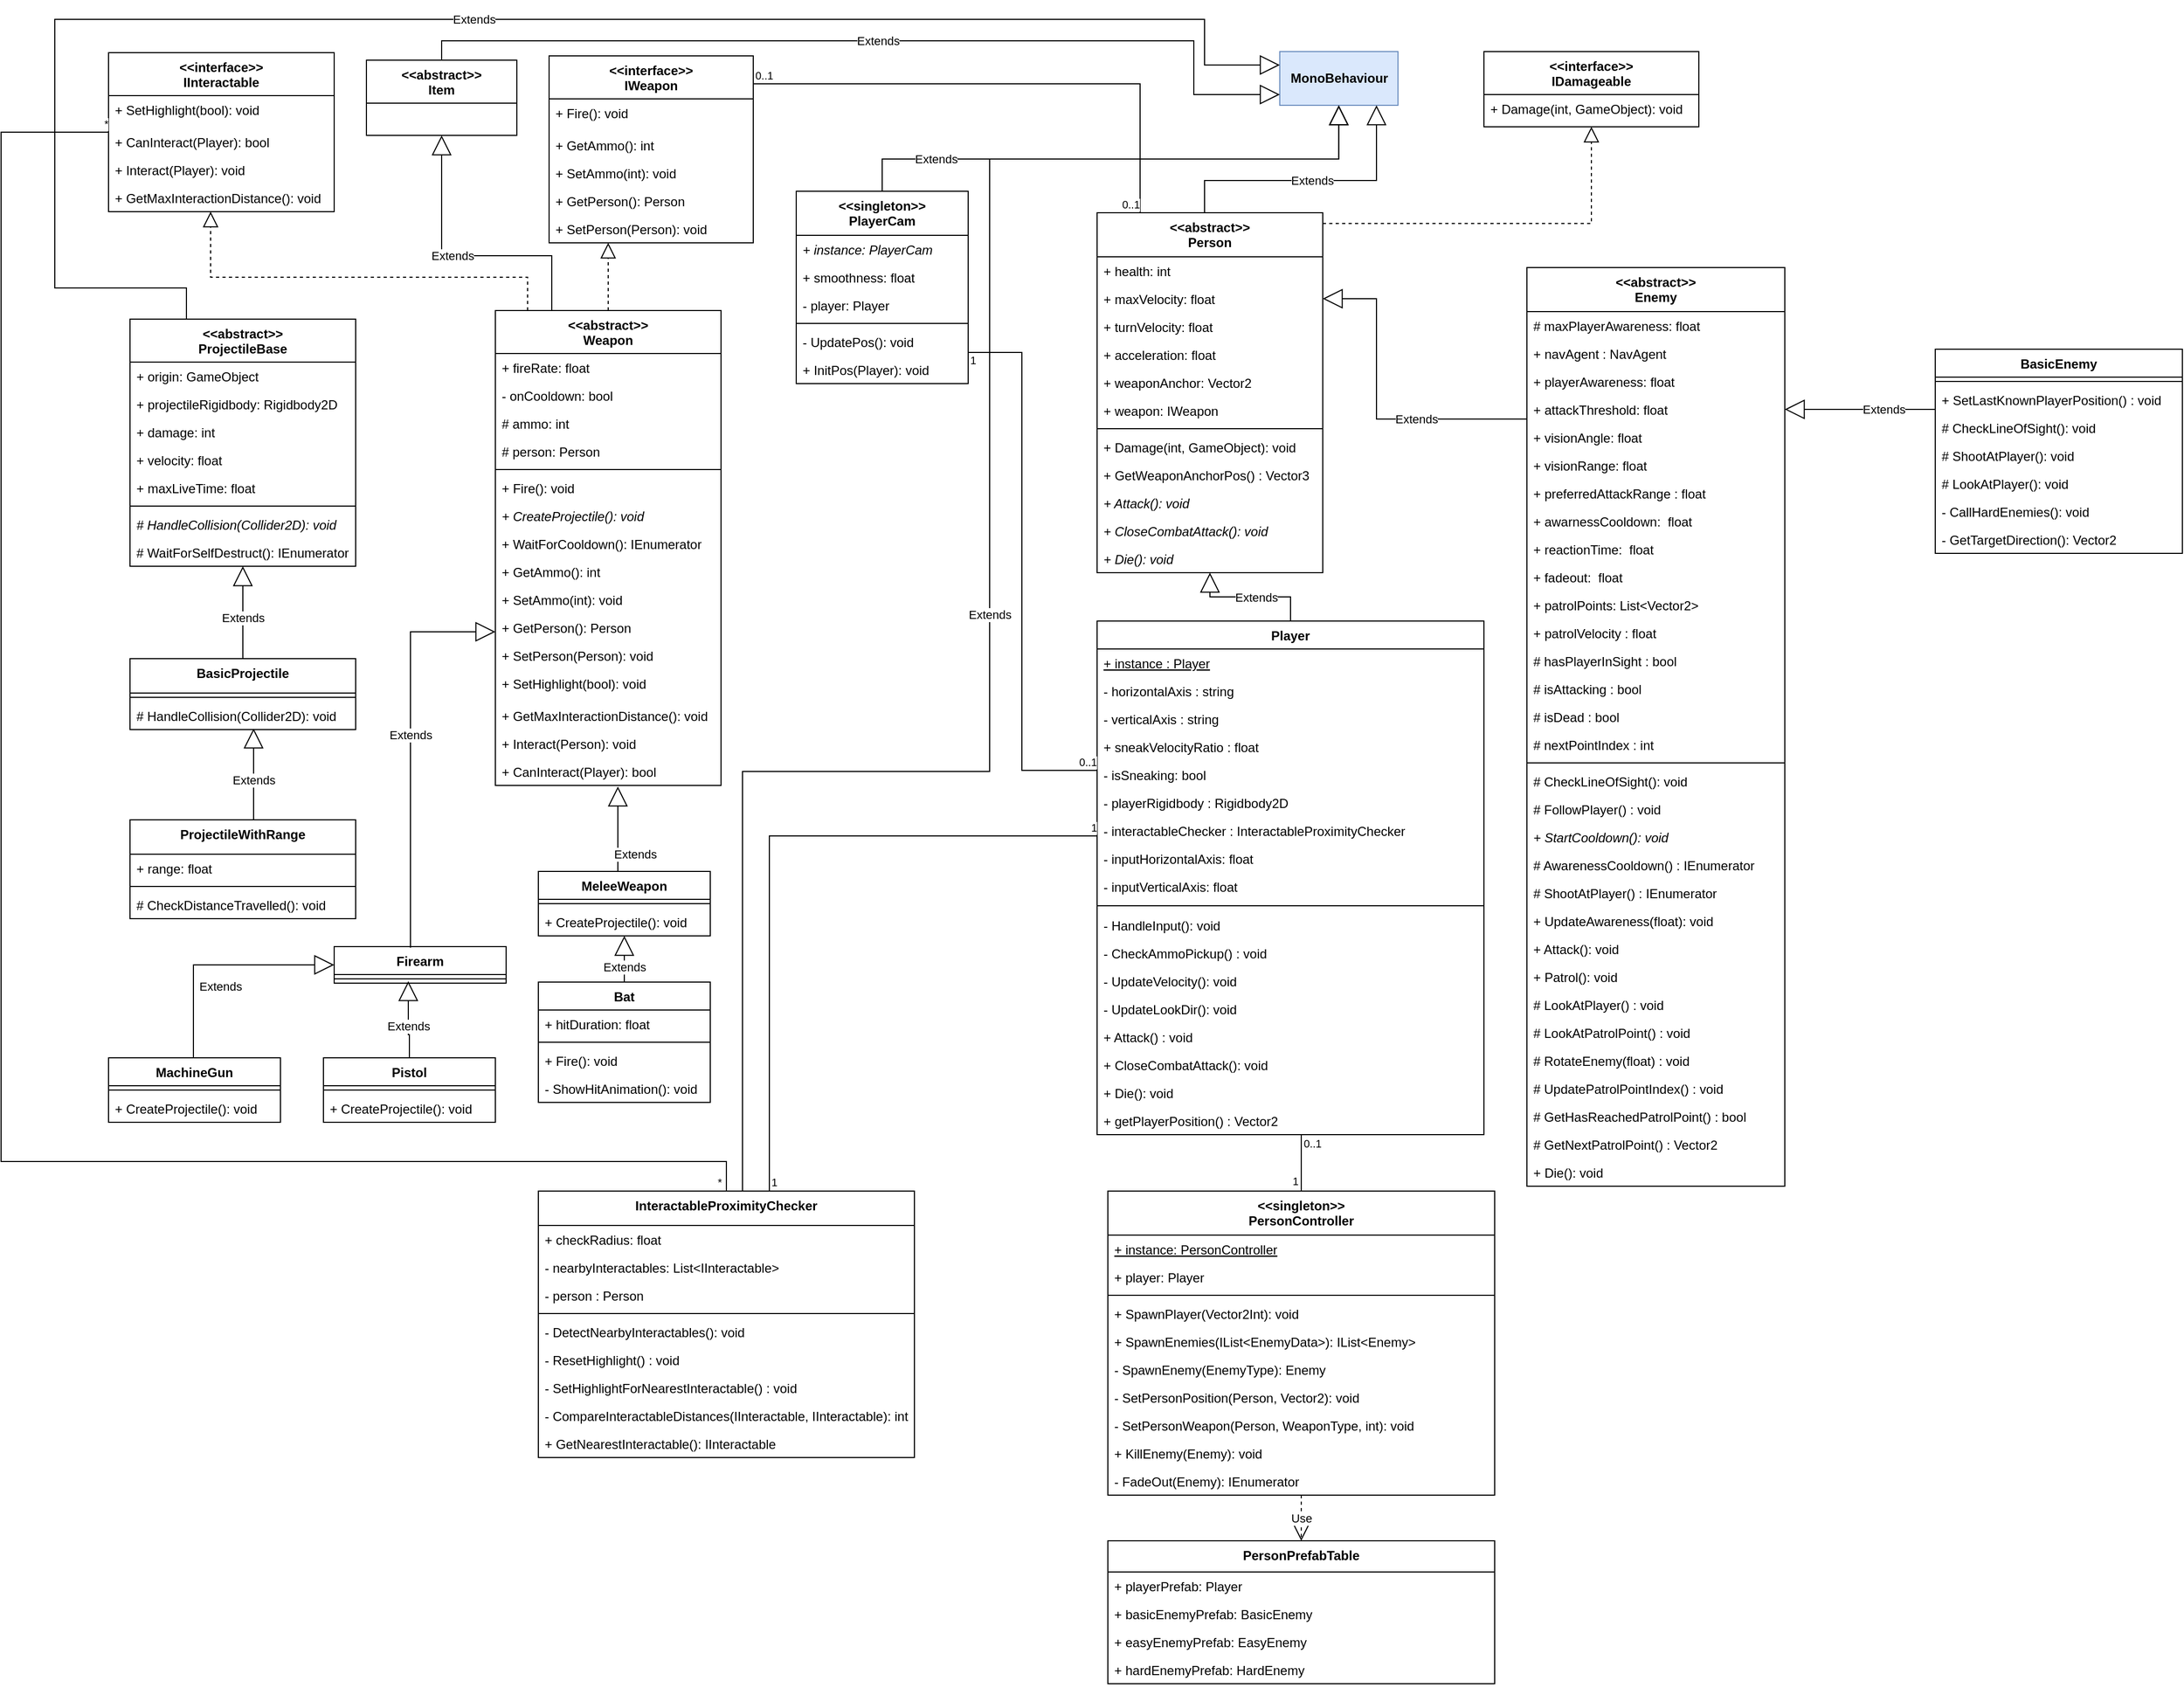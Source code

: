 <mxfile version="12.1.0" type="device" pages="1"><diagram id="Mwc36I1NMcXlchi7lkmp" name="Page-1"><mxGraphModel dx="2543" dy="1600" grid="1" gridSize="10" guides="1" tooltips="1" connect="1" arrows="1" fold="1" page="1" pageScale="1" pageWidth="1169" pageHeight="827" math="0" shadow="0"><root><mxCell id="0"/><mxCell id="1" parent="0"/><mxCell id="h9bdRiBFdaKDDLNv3GJd-5" value="&lt;&lt;interface&gt;&gt;&#10;IDamageable&#10;" style="swimlane;fontStyle=1;align=center;verticalAlign=top;childLayout=stackLayout;horizontal=1;startSize=40;horizontalStack=0;resizeParent=1;resizeParentMax=0;resizeLast=0;collapsible=1;marginBottom=0;" parent="1" vertex="1"><mxGeometry x="920" y="40" width="200" height="70" as="geometry"/></mxCell><mxCell id="h9bdRiBFdaKDDLNv3GJd-8" value="+ Damage(int, GameObject): void" style="text;strokeColor=none;fillColor=none;align=left;verticalAlign=top;spacingLeft=4;spacingRight=4;overflow=hidden;rotatable=0;points=[[0,0.5],[1,0.5]];portConstraint=eastwest;" parent="h9bdRiBFdaKDDLNv3GJd-5" vertex="1"><mxGeometry y="40" width="200" height="30" as="geometry"/></mxCell><mxCell id="h9bdRiBFdaKDDLNv3GJd-9" value="&lt;b&gt;MonoBehaviour&lt;/b&gt;" style="html=1;fillColor=#dae8fc;strokeColor=#6c8ebf;" parent="1" vertex="1"><mxGeometry x="730" y="40" width="110" height="50" as="geometry"/></mxCell><mxCell id="h9bdRiBFdaKDDLNv3GJd-10" value="&lt;&lt;abstract&gt;&gt;&#10;Person" style="swimlane;fontStyle=1;align=center;verticalAlign=top;childLayout=stackLayout;horizontal=1;startSize=41;horizontalStack=0;resizeParent=1;resizeParentMax=0;resizeLast=0;collapsible=1;marginBottom=0;" parent="1" vertex="1"><mxGeometry x="560" y="190" width="210" height="335" as="geometry"/></mxCell><mxCell id="h9bdRiBFdaKDDLNv3GJd-11" value="+ health: int&#10;" style="text;strokeColor=none;fillColor=none;align=left;verticalAlign=top;spacingLeft=4;spacingRight=4;overflow=hidden;rotatable=0;points=[[0,0.5],[1,0.5]];portConstraint=eastwest;" parent="h9bdRiBFdaKDDLNv3GJd-10" vertex="1"><mxGeometry y="41" width="210" height="26" as="geometry"/></mxCell><mxCell id="h9bdRiBFdaKDDLNv3GJd-14" value="+ maxVelocity: float" style="text;strokeColor=none;fillColor=none;align=left;verticalAlign=top;spacingLeft=4;spacingRight=4;overflow=hidden;rotatable=0;points=[[0,0.5],[1,0.5]];portConstraint=eastwest;" parent="h9bdRiBFdaKDDLNv3GJd-10" vertex="1"><mxGeometry y="67" width="210" height="26" as="geometry"/></mxCell><mxCell id="DbZ8W-gSLPu6NHPfpsPb-13" value="+ turnVelocity: float" style="text;strokeColor=none;fillColor=none;align=left;verticalAlign=top;spacingLeft=4;spacingRight=4;overflow=hidden;rotatable=0;points=[[0,0.5],[1,0.5]];portConstraint=eastwest;" parent="h9bdRiBFdaKDDLNv3GJd-10" vertex="1"><mxGeometry y="93" width="210" height="26" as="geometry"/></mxCell><mxCell id="h9bdRiBFdaKDDLNv3GJd-15" value="+ acceleration: float" style="text;strokeColor=none;fillColor=none;align=left;verticalAlign=top;spacingLeft=4;spacingRight=4;overflow=hidden;rotatable=0;points=[[0,0.5],[1,0.5]];portConstraint=eastwest;" parent="h9bdRiBFdaKDDLNv3GJd-10" vertex="1"><mxGeometry y="119" width="210" height="26" as="geometry"/></mxCell><mxCell id="h9bdRiBFdaKDDLNv3GJd-25" value="+ weaponAnchor: Vector2" style="text;strokeColor=none;fillColor=none;align=left;verticalAlign=top;spacingLeft=4;spacingRight=4;overflow=hidden;rotatable=0;points=[[0,0.5],[1,0.5]];portConstraint=eastwest;" parent="h9bdRiBFdaKDDLNv3GJd-10" vertex="1"><mxGeometry y="145" width="210" height="26" as="geometry"/></mxCell><mxCell id="h9bdRiBFdaKDDLNv3GJd-16" value="+ weapon: IWeapon" style="text;strokeColor=none;fillColor=none;align=left;verticalAlign=top;spacingLeft=4;spacingRight=4;overflow=hidden;rotatable=0;points=[[0,0.5],[1,0.5]];portConstraint=eastwest;" parent="h9bdRiBFdaKDDLNv3GJd-10" vertex="1"><mxGeometry y="171" width="210" height="26" as="geometry"/></mxCell><mxCell id="h9bdRiBFdaKDDLNv3GJd-12" value="" style="line;strokeWidth=1;fillColor=none;align=left;verticalAlign=middle;spacingTop=-1;spacingLeft=3;spacingRight=3;rotatable=0;labelPosition=right;points=[];portConstraint=eastwest;" parent="h9bdRiBFdaKDDLNv3GJd-10" vertex="1"><mxGeometry y="197" width="210" height="8" as="geometry"/></mxCell><mxCell id="h9bdRiBFdaKDDLNv3GJd-13" value="+ Damage(int, GameObject): void" style="text;strokeColor=none;fillColor=none;align=left;verticalAlign=top;spacingLeft=4;spacingRight=4;overflow=hidden;rotatable=0;points=[[0,0.5],[1,0.5]];portConstraint=eastwest;" parent="h9bdRiBFdaKDDLNv3GJd-10" vertex="1"><mxGeometry y="205" width="210" height="26" as="geometry"/></mxCell><mxCell id="oStobwa_nQKMcbf_R9Tz-39" value="+ GetWeaponAnchorPos() : Vector3" style="text;strokeColor=none;fillColor=none;align=left;verticalAlign=top;spacingLeft=4;spacingRight=4;overflow=hidden;rotatable=0;points=[[0,0.5],[1,0.5]];portConstraint=eastwest;" parent="h9bdRiBFdaKDDLNv3GJd-10" vertex="1"><mxGeometry y="231" width="210" height="26" as="geometry"/></mxCell><mxCell id="h9bdRiBFdaKDDLNv3GJd-26" value="+ Attack(): void" style="text;strokeColor=none;fillColor=none;align=left;verticalAlign=top;spacingLeft=4;spacingRight=4;overflow=hidden;rotatable=0;points=[[0,0.5],[1,0.5]];portConstraint=eastwest;fontStyle=2" parent="h9bdRiBFdaKDDLNv3GJd-10" vertex="1"><mxGeometry y="257" width="210" height="26" as="geometry"/></mxCell><mxCell id="DbZ8W-gSLPu6NHPfpsPb-14" value="+ CloseCombatAttack(): void" style="text;strokeColor=none;fillColor=none;align=left;verticalAlign=top;spacingLeft=4;spacingRight=4;overflow=hidden;rotatable=0;points=[[0,0.5],[1,0.5]];portConstraint=eastwest;fontStyle=2" parent="h9bdRiBFdaKDDLNv3GJd-10" vertex="1"><mxGeometry y="283" width="210" height="26" as="geometry"/></mxCell><mxCell id="KdQK9O_F4NmE-xuCHqtF-1" value="+ Die(): void" style="text;strokeColor=none;fillColor=none;align=left;verticalAlign=top;spacingLeft=4;spacingRight=4;overflow=hidden;rotatable=0;points=[[0,0.5],[1,0.5]];portConstraint=eastwest;fontStyle=2" parent="h9bdRiBFdaKDDLNv3GJd-10" vertex="1"><mxGeometry y="309" width="210" height="26" as="geometry"/></mxCell><mxCell id="h9bdRiBFdaKDDLNv3GJd-17" value="&lt;&lt;interface&gt;&gt;&#10;IWeapon&#10;" style="swimlane;fontStyle=1;align=center;verticalAlign=top;childLayout=stackLayout;horizontal=1;startSize=40;horizontalStack=0;resizeParent=1;resizeParentMax=0;resizeLast=0;collapsible=1;marginBottom=0;" parent="1" vertex="1"><mxGeometry x="50" y="44" width="190" height="174" as="geometry"/></mxCell><mxCell id="h9bdRiBFdaKDDLNv3GJd-18" value="+ Fire(): void" style="text;align=left;verticalAlign=top;spacingLeft=4;spacingRight=4;overflow=hidden;rotatable=0;points=[[0,0.5],[1,0.5]];portConstraint=eastwest;" parent="h9bdRiBFdaKDDLNv3GJd-17" vertex="1"><mxGeometry y="40" width="190" height="30" as="geometry"/></mxCell><mxCell id="h9bdRiBFdaKDDLNv3GJd-22" value="+ GetAmmo(): int" style="text;align=left;verticalAlign=top;spacingLeft=4;spacingRight=4;overflow=hidden;rotatable=0;points=[[0,0.5],[1,0.5]];portConstraint=eastwest;" parent="h9bdRiBFdaKDDLNv3GJd-17" vertex="1"><mxGeometry y="70" width="190" height="26" as="geometry"/></mxCell><mxCell id="DbZ8W-gSLPu6NHPfpsPb-9" value="+ SetAmmo(int): void" style="text;align=left;verticalAlign=top;spacingLeft=4;spacingRight=4;overflow=hidden;rotatable=0;points=[[0,0.5],[1,0.5]];portConstraint=eastwest;" parent="h9bdRiBFdaKDDLNv3GJd-17" vertex="1"><mxGeometry y="96" width="190" height="26" as="geometry"/></mxCell><mxCell id="h9bdRiBFdaKDDLNv3GJd-23" value="+ GetPerson(): Person" style="text;align=left;verticalAlign=top;spacingLeft=4;spacingRight=4;overflow=hidden;rotatable=0;points=[[0,0.5],[1,0.5]];portConstraint=eastwest;" parent="h9bdRiBFdaKDDLNv3GJd-17" vertex="1"><mxGeometry y="122" width="190" height="26" as="geometry"/></mxCell><mxCell id="h9bdRiBFdaKDDLNv3GJd-24" value="+ SetPerson(Person): void" style="text;align=left;verticalAlign=top;spacingLeft=4;spacingRight=4;overflow=hidden;rotatable=0;points=[[0,0.5],[1,0.5]];portConstraint=eastwest;" parent="h9bdRiBFdaKDDLNv3GJd-17" vertex="1"><mxGeometry y="148" width="190" height="26" as="geometry"/></mxCell><mxCell id="h9bdRiBFdaKDDLNv3GJd-19" value="" style="endArrow=none;html=1;edgeStyle=orthogonalEdgeStyle;rounded=0;" parent="1" source="h9bdRiBFdaKDDLNv3GJd-17" target="h9bdRiBFdaKDDLNv3GJd-10" edge="1"><mxGeometry relative="1" as="geometry"><mxPoint x="310" y="210" as="sourcePoint"/><mxPoint x="470" y="210" as="targetPoint"/><Array as="points"><mxPoint x="600" y="70"/></Array></mxGeometry></mxCell><mxCell id="h9bdRiBFdaKDDLNv3GJd-20" value="0..1" style="resizable=0;html=1;align=left;verticalAlign=bottom;labelBackgroundColor=#ffffff;fontSize=10;" parent="h9bdRiBFdaKDDLNv3GJd-19" connectable="0" vertex="1"><mxGeometry x="-1" relative="1" as="geometry"/></mxCell><mxCell id="h9bdRiBFdaKDDLNv3GJd-21" value="0..1" style="resizable=0;html=1;align=right;verticalAlign=bottom;labelBackgroundColor=#ffffff;fontSize=10;" parent="h9bdRiBFdaKDDLNv3GJd-19" connectable="0" vertex="1"><mxGeometry x="1" relative="1" as="geometry"/></mxCell><mxCell id="h9bdRiBFdaKDDLNv3GJd-27" value="" style="endArrow=block;dashed=1;endFill=0;endSize=12;html=1;edgeStyle=orthogonalEdgeStyle;rounded=0;" parent="1" source="h9bdRiBFdaKDDLNv3GJd-10" target="h9bdRiBFdaKDDLNv3GJd-5" edge="1"><mxGeometry width="160" relative="1" as="geometry"><mxPoint x="920" y="360" as="sourcePoint"/><mxPoint x="1080" y="360" as="targetPoint"/><Array as="points"><mxPoint x="720" y="200"/><mxPoint x="1020" y="200"/></Array></mxGeometry></mxCell><mxCell id="h9bdRiBFdaKDDLNv3GJd-28" value="Extends" style="endArrow=block;endSize=16;endFill=0;html=1;edgeStyle=orthogonalEdgeStyle;rounded=0;" parent="1" source="h9bdRiBFdaKDDLNv3GJd-10" target="h9bdRiBFdaKDDLNv3GJd-9" edge="1"><mxGeometry x="-0.001" width="160" relative="1" as="geometry"><mxPoint x="250" y="370" as="sourcePoint"/><mxPoint x="410" y="370" as="targetPoint"/><Array as="points"><mxPoint x="660" y="160"/><mxPoint x="820" y="160"/></Array><mxPoint as="offset"/></mxGeometry></mxCell><mxCell id="h9bdRiBFdaKDDLNv3GJd-38" value="Extends" style="endArrow=block;endSize=16;endFill=0;html=1;edgeStyle=orthogonalEdgeStyle;rounded=0;exitX=0;exitY=0.5;exitDx=0;exitDy=0;" parent="1" source="7vAW7xBF_RRNuiYA9J78-63" target="h9bdRiBFdaKDDLNv3GJd-10" edge="1"><mxGeometry x="-0.001" width="160" relative="1" as="geometry"><mxPoint x="920" y="318" as="sourcePoint"/><mxPoint x="830.345" y="100.0" as="targetPoint"/><Array as="points"><mxPoint x="820" y="382"/><mxPoint x="820" y="270"/></Array><mxPoint as="offset"/></mxGeometry></mxCell><mxCell id="h9bdRiBFdaKDDLNv3GJd-40" value="Player" style="swimlane;fontStyle=1;align=center;verticalAlign=top;childLayout=stackLayout;horizontal=1;startSize=26;horizontalStack=0;resizeParent=1;resizeParentMax=0;resizeLast=0;collapsible=1;marginBottom=0;" parent="1" vertex="1"><mxGeometry x="560" y="570" width="360" height="478" as="geometry"/></mxCell><mxCell id="oStobwa_nQKMcbf_R9Tz-7" value="+ instance : Player" style="text;strokeColor=none;fillColor=none;align=left;verticalAlign=top;spacingLeft=4;spacingRight=4;overflow=hidden;rotatable=0;points=[[0,0.5],[1,0.5]];portConstraint=eastwest;fontStyle=4" parent="h9bdRiBFdaKDDLNv3GJd-40" vertex="1"><mxGeometry y="26" width="360" height="26" as="geometry"/></mxCell><mxCell id="oStobwa_nQKMcbf_R9Tz-40" value="- horizontalAxis : string" style="text;strokeColor=none;fillColor=none;align=left;verticalAlign=top;spacingLeft=4;spacingRight=4;overflow=hidden;rotatable=0;points=[[0,0.5],[1,0.5]];portConstraint=eastwest;fontStyle=0" parent="h9bdRiBFdaKDDLNv3GJd-40" vertex="1"><mxGeometry y="52" width="360" height="26" as="geometry"/></mxCell><mxCell id="oStobwa_nQKMcbf_R9Tz-41" value="- verticalAxis : string" style="text;strokeColor=none;fillColor=none;align=left;verticalAlign=top;spacingLeft=4;spacingRight=4;overflow=hidden;rotatable=0;points=[[0,0.5],[1,0.5]];portConstraint=eastwest;fontStyle=0" parent="h9bdRiBFdaKDDLNv3GJd-40" vertex="1"><mxGeometry y="78" width="360" height="26" as="geometry"/></mxCell><mxCell id="oStobwa_nQKMcbf_R9Tz-42" value="+ sneakVelocityRatio : float" style="text;strokeColor=none;fillColor=none;align=left;verticalAlign=top;spacingLeft=4;spacingRight=4;overflow=hidden;rotatable=0;points=[[0,0.5],[1,0.5]];portConstraint=eastwest;fontStyle=0" parent="h9bdRiBFdaKDDLNv3GJd-40" vertex="1"><mxGeometry y="104" width="360" height="26" as="geometry"/></mxCell><mxCell id="h9bdRiBFdaKDDLNv3GJd-41" value="- isSneaking: bool" style="text;strokeColor=none;fillColor=none;align=left;verticalAlign=top;spacingLeft=4;spacingRight=4;overflow=hidden;rotatable=0;points=[[0,0.5],[1,0.5]];portConstraint=eastwest;" parent="h9bdRiBFdaKDDLNv3GJd-40" vertex="1"><mxGeometry y="130" width="360" height="26" as="geometry"/></mxCell><mxCell id="LDoMeVrCUUaaGyZkw_tq-17" value="- playerRigidbody : Rigidbody2D" style="text;strokeColor=none;fillColor=none;align=left;verticalAlign=top;spacingLeft=4;spacingRight=4;overflow=hidden;rotatable=0;points=[[0,0.5],[1,0.5]];portConstraint=eastwest;" parent="h9bdRiBFdaKDDLNv3GJd-40" vertex="1"><mxGeometry y="156" width="360" height="26" as="geometry"/></mxCell><mxCell id="cK_Atq25jCrb30-wAtXv-1" value="- interactableChecker : InteractableProximityChecker" style="text;strokeColor=none;fillColor=none;align=left;verticalAlign=top;spacingLeft=4;spacingRight=4;overflow=hidden;rotatable=0;points=[[0,0.5],[1,0.5]];portConstraint=eastwest;" parent="h9bdRiBFdaKDDLNv3GJd-40" vertex="1"><mxGeometry y="182" width="360" height="26" as="geometry"/></mxCell><mxCell id="jZsgWRToAcztq_1qTZpb-3" value="- inputHorizontalAxis: float" style="text;strokeColor=none;fillColor=none;align=left;verticalAlign=top;spacingLeft=4;spacingRight=4;overflow=hidden;rotatable=0;points=[[0,0.5],[1,0.5]];portConstraint=eastwest;" parent="h9bdRiBFdaKDDLNv3GJd-40" vertex="1"><mxGeometry y="208" width="360" height="26" as="geometry"/></mxCell><mxCell id="jZsgWRToAcztq_1qTZpb-2" value="- inputVerticalAxis: float" style="text;strokeColor=none;fillColor=none;align=left;verticalAlign=top;spacingLeft=4;spacingRight=4;overflow=hidden;rotatable=0;points=[[0,0.5],[1,0.5]];portConstraint=eastwest;" parent="h9bdRiBFdaKDDLNv3GJd-40" vertex="1"><mxGeometry y="234" width="360" height="26" as="geometry"/></mxCell><mxCell id="h9bdRiBFdaKDDLNv3GJd-42" value="" style="line;strokeWidth=1;fillColor=none;align=left;verticalAlign=middle;spacingTop=-1;spacingLeft=3;spacingRight=3;rotatable=0;labelPosition=right;points=[];portConstraint=eastwest;" parent="h9bdRiBFdaKDDLNv3GJd-40" vertex="1"><mxGeometry y="260" width="360" height="10" as="geometry"/></mxCell><mxCell id="h9bdRiBFdaKDDLNv3GJd-43" value="- HandleInput(): void" style="text;strokeColor=none;fillColor=none;align=left;verticalAlign=top;spacingLeft=4;spacingRight=4;overflow=hidden;rotatable=0;points=[[0,0.5],[1,0.5]];portConstraint=eastwest;" parent="h9bdRiBFdaKDDLNv3GJd-40" vertex="1"><mxGeometry y="270" width="360" height="26" as="geometry"/></mxCell><mxCell id="oStobwa_nQKMcbf_R9Tz-43" value="- CheckAmmoPickup() : void" style="text;strokeColor=none;fillColor=none;align=left;verticalAlign=top;spacingLeft=4;spacingRight=4;overflow=hidden;rotatable=0;points=[[0,0.5],[1,0.5]];portConstraint=eastwest;" parent="h9bdRiBFdaKDDLNv3GJd-40" vertex="1"><mxGeometry y="296" width="360" height="26" as="geometry"/></mxCell><mxCell id="jZsgWRToAcztq_1qTZpb-1" value="- UpdateVelocity(): void" style="text;strokeColor=none;fillColor=none;align=left;verticalAlign=top;spacingLeft=4;spacingRight=4;overflow=hidden;rotatable=0;points=[[0,0.5],[1,0.5]];portConstraint=eastwest;" parent="h9bdRiBFdaKDDLNv3GJd-40" vertex="1"><mxGeometry y="322" width="360" height="26" as="geometry"/></mxCell><mxCell id="h9bdRiBFdaKDDLNv3GJd-64" value="- UpdateLookDir(): void" style="text;strokeColor=none;fillColor=none;align=left;verticalAlign=top;spacingLeft=4;spacingRight=4;overflow=hidden;rotatable=0;points=[[0,0.5],[1,0.5]];portConstraint=eastwest;" parent="h9bdRiBFdaKDDLNv3GJd-40" vertex="1"><mxGeometry y="348" width="360" height="26" as="geometry"/></mxCell><mxCell id="oStobwa_nQKMcbf_R9Tz-44" value="+ Attack() : void" style="text;strokeColor=none;fillColor=none;align=left;verticalAlign=top;spacingLeft=4;spacingRight=4;overflow=hidden;rotatable=0;points=[[0,0.5],[1,0.5]];portConstraint=eastwest;fontStyle=0" parent="h9bdRiBFdaKDDLNv3GJd-40" vertex="1"><mxGeometry y="374" width="360" height="26" as="geometry"/></mxCell><mxCell id="DbZ8W-gSLPu6NHPfpsPb-15" value="+ CloseCombatAttack(): void" style="text;strokeColor=none;fillColor=none;align=left;verticalAlign=top;spacingLeft=4;spacingRight=4;overflow=hidden;rotatable=0;points=[[0,0.5],[1,0.5]];portConstraint=eastwest;fontStyle=0" parent="h9bdRiBFdaKDDLNv3GJd-40" vertex="1"><mxGeometry y="400" width="360" height="26" as="geometry"/></mxCell><mxCell id="KdQK9O_F4NmE-xuCHqtF-2" value="+ Die(): void" style="text;strokeColor=none;fillColor=none;align=left;verticalAlign=top;spacingLeft=4;spacingRight=4;overflow=hidden;rotatable=0;points=[[0,0.5],[1,0.5]];portConstraint=eastwest;fontStyle=0" parent="h9bdRiBFdaKDDLNv3GJd-40" vertex="1"><mxGeometry y="426" width="360" height="26" as="geometry"/></mxCell><mxCell id="oStobwa_nQKMcbf_R9Tz-45" value="+ getPlayerPosition() : Vector2" style="text;strokeColor=none;fillColor=none;align=left;verticalAlign=top;spacingLeft=4;spacingRight=4;overflow=hidden;rotatable=0;points=[[0,0.5],[1,0.5]];portConstraint=eastwest;fontStyle=0" parent="h9bdRiBFdaKDDLNv3GJd-40" vertex="1"><mxGeometry y="452" width="360" height="26" as="geometry"/></mxCell><mxCell id="h9bdRiBFdaKDDLNv3GJd-48" value="&lt;&lt;abstract&gt;&gt;&#10;Weapon&#10;" style="swimlane;fontStyle=1;align=center;verticalAlign=top;childLayout=stackLayout;horizontal=1;startSize=40;horizontalStack=0;resizeParent=1;resizeParentMax=0;resizeLast=0;collapsible=1;marginBottom=0;" parent="1" vertex="1"><mxGeometry y="281" width="210" height="442" as="geometry"/></mxCell><mxCell id="DbZ8W-gSLPu6NHPfpsPb-17" value="+ fireRate: float" style="text;strokeColor=none;fillColor=none;align=left;verticalAlign=top;spacingLeft=4;spacingRight=4;overflow=hidden;rotatable=0;points=[[0,0.5],[1,0.5]];portConstraint=eastwest;" parent="h9bdRiBFdaKDDLNv3GJd-48" vertex="1"><mxGeometry y="40" width="210" height="26" as="geometry"/></mxCell><mxCell id="6xc1Pae43EZMx8fOz7lU-3" value="- onCooldown: bool" style="text;strokeColor=none;fillColor=none;align=left;verticalAlign=top;spacingLeft=4;spacingRight=4;overflow=hidden;rotatable=0;points=[[0,0.5],[1,0.5]];portConstraint=eastwest;" parent="h9bdRiBFdaKDDLNv3GJd-48" vertex="1"><mxGeometry y="66" width="210" height="26" as="geometry"/></mxCell><mxCell id="DbZ8W-gSLPu6NHPfpsPb-3" value="# ammo: int" style="text;strokeColor=none;fillColor=none;align=left;verticalAlign=top;spacingLeft=4;spacingRight=4;overflow=hidden;rotatable=0;points=[[0,0.5],[1,0.5]];portConstraint=eastwest;" parent="h9bdRiBFdaKDDLNv3GJd-48" vertex="1"><mxGeometry y="92" width="210" height="26" as="geometry"/></mxCell><mxCell id="DbZ8W-gSLPu6NHPfpsPb-12" value="# person: Person" style="text;strokeColor=none;fillColor=none;align=left;verticalAlign=top;spacingLeft=4;spacingRight=4;overflow=hidden;rotatable=0;points=[[0,0.5],[1,0.5]];portConstraint=eastwest;" parent="h9bdRiBFdaKDDLNv3GJd-48" vertex="1"><mxGeometry y="118" width="210" height="26" as="geometry"/></mxCell><mxCell id="DbZ8W-gSLPu6NHPfpsPb-2" value="" style="line;strokeWidth=1;fillColor=none;align=left;verticalAlign=middle;spacingTop=-1;spacingLeft=3;spacingRight=3;rotatable=0;labelPosition=right;points=[];portConstraint=eastwest;" parent="h9bdRiBFdaKDDLNv3GJd-48" vertex="1"><mxGeometry y="144" width="210" height="8" as="geometry"/></mxCell><mxCell id="DbZ8W-gSLPu6NHPfpsPb-4" value="+ Fire(): void" style="text;strokeColor=none;fillColor=none;align=left;verticalAlign=top;spacingLeft=4;spacingRight=4;overflow=hidden;rotatable=0;points=[[0,0.5],[1,0.5]];portConstraint=eastwest;fontStyle=0" parent="h9bdRiBFdaKDDLNv3GJd-48" vertex="1"><mxGeometry y="152" width="210" height="26" as="geometry"/></mxCell><mxCell id="6xc1Pae43EZMx8fOz7lU-2" value="+ CreateProjectile(): void" style="text;strokeColor=none;fillColor=none;align=left;verticalAlign=top;spacingLeft=4;spacingRight=4;overflow=hidden;rotatable=0;points=[[0,0.5],[1,0.5]];portConstraint=eastwest;fontStyle=2" parent="h9bdRiBFdaKDDLNv3GJd-48" vertex="1"><mxGeometry y="178" width="210" height="26" as="geometry"/></mxCell><mxCell id="6xc1Pae43EZMx8fOz7lU-4" value="+ WaitForCooldown(): IEnumerator" style="text;strokeColor=none;fillColor=none;align=left;verticalAlign=top;spacingLeft=4;spacingRight=4;overflow=hidden;rotatable=0;points=[[0,0.5],[1,0.5]];portConstraint=eastwest;fontStyle=0" parent="h9bdRiBFdaKDDLNv3GJd-48" vertex="1"><mxGeometry y="204" width="210" height="26" as="geometry"/></mxCell><mxCell id="h9bdRiBFdaKDDLNv3GJd-50" value="+ GetAmmo(): int" style="text;align=left;verticalAlign=top;spacingLeft=4;spacingRight=4;overflow=hidden;rotatable=0;points=[[0,0.5],[1,0.5]];portConstraint=eastwest;" parent="h9bdRiBFdaKDDLNv3GJd-48" vertex="1"><mxGeometry y="230" width="210" height="26" as="geometry"/></mxCell><mxCell id="DbZ8W-gSLPu6NHPfpsPb-10" value="+ SetAmmo(int): void" style="text;align=left;verticalAlign=top;spacingLeft=4;spacingRight=4;overflow=hidden;rotatable=0;points=[[0,0.5],[1,0.5]];portConstraint=eastwest;" parent="h9bdRiBFdaKDDLNv3GJd-48" vertex="1"><mxGeometry y="256" width="210" height="26" as="geometry"/></mxCell><mxCell id="h9bdRiBFdaKDDLNv3GJd-51" value="+ GetPerson(): Person" style="text;align=left;verticalAlign=top;spacingLeft=4;spacingRight=4;overflow=hidden;rotatable=0;points=[[0,0.5],[1,0.5]];portConstraint=eastwest;" parent="h9bdRiBFdaKDDLNv3GJd-48" vertex="1"><mxGeometry y="282" width="210" height="26" as="geometry"/></mxCell><mxCell id="h9bdRiBFdaKDDLNv3GJd-52" value="+ SetPerson(Person): void" style="text;align=left;verticalAlign=top;spacingLeft=4;spacingRight=4;overflow=hidden;rotatable=0;points=[[0,0.5],[1,0.5]];portConstraint=eastwest;" parent="h9bdRiBFdaKDDLNv3GJd-48" vertex="1"><mxGeometry y="308" width="210" height="26" as="geometry"/></mxCell><mxCell id="6xc1Pae43EZMx8fOz7lU-12" value="+ SetHighlight(bool): void" style="text;align=left;verticalAlign=top;spacingLeft=4;spacingRight=4;overflow=hidden;rotatable=0;points=[[0,0.5],[1,0.5]];portConstraint=eastwest;" parent="h9bdRiBFdaKDDLNv3GJd-48" vertex="1"><mxGeometry y="334" width="210" height="30" as="geometry"/></mxCell><mxCell id="6xc1Pae43EZMx8fOz7lU-15" value="+ GetMaxInteractionDistance(): void" style="text;align=left;verticalAlign=top;spacingLeft=4;spacingRight=4;overflow=hidden;rotatable=0;points=[[0,0.5],[1,0.5]];portConstraint=eastwest;" parent="h9bdRiBFdaKDDLNv3GJd-48" vertex="1"><mxGeometry y="364" width="210" height="26" as="geometry"/></mxCell><mxCell id="6xc1Pae43EZMx8fOz7lU-14" value="+ Interact(Person): void" style="text;align=left;verticalAlign=top;spacingLeft=4;spacingRight=4;overflow=hidden;rotatable=0;points=[[0,0.5],[1,0.5]];portConstraint=eastwest;" parent="h9bdRiBFdaKDDLNv3GJd-48" vertex="1"><mxGeometry y="390" width="210" height="26" as="geometry"/></mxCell><mxCell id="6xc1Pae43EZMx8fOz7lU-13" value="+ CanInteract(Player): bool" style="text;align=left;verticalAlign=top;spacingLeft=4;spacingRight=4;overflow=hidden;rotatable=0;points=[[0,0.5],[1,0.5]];portConstraint=eastwest;" parent="h9bdRiBFdaKDDLNv3GJd-48" vertex="1"><mxGeometry y="416" width="210" height="26" as="geometry"/></mxCell><mxCell id="h9bdRiBFdaKDDLNv3GJd-53" value="" style="endArrow=block;dashed=1;endFill=0;endSize=12;html=1;edgeStyle=orthogonalEdgeStyle;rounded=0;" parent="1" source="h9bdRiBFdaKDDLNv3GJd-48" target="h9bdRiBFdaKDDLNv3GJd-17" edge="1"><mxGeometry width="160" relative="1" as="geometry"><mxPoint x="620.333" y="231" as="sourcePoint"/><mxPoint x="920.333" y="121" as="targetPoint"/><Array as="points"><mxPoint x="105" y="251"/><mxPoint x="105" y="251"/></Array></mxGeometry></mxCell><mxCell id="h9bdRiBFdaKDDLNv3GJd-54" value="Extends" style="endArrow=block;endSize=16;endFill=0;html=1;edgeStyle=orthogonalEdgeStyle;rounded=0;exitX=0.5;exitY=0;exitDx=0;exitDy=0;" parent="1" source="oStobwa_nQKMcbf_R9Tz-1" target="h9bdRiBFdaKDDLNv3GJd-9" edge="1"><mxGeometry x="-0.001" width="160" relative="1" as="geometry"><mxPoint x="670.333" y="230" as="sourcePoint"/><mxPoint x="830.333" y="100" as="targetPoint"/><Array as="points"><mxPoint x="-50" y="30"/><mxPoint x="650" y="30"/><mxPoint x="650" y="80"/></Array><mxPoint as="offset"/></mxGeometry></mxCell><mxCell id="h9bdRiBFdaKDDLNv3GJd-55" value="Extends" style="endArrow=block;endSize=16;endFill=0;html=1;edgeStyle=orthogonalEdgeStyle;rounded=0;" parent="1" source="h9bdRiBFdaKDDLNv3GJd-40" target="h9bdRiBFdaKDDLNv3GJd-10" edge="1"><mxGeometry x="-0.089" width="160" relative="1" as="geometry"><mxPoint x="890" y="354.5" as="sourcePoint"/><mxPoint x="770" y="354.5" as="targetPoint"/><Array as="points"/><mxPoint as="offset"/></mxGeometry></mxCell><mxCell id="h9bdRiBFdaKDDLNv3GJd-56" value="&lt;&lt;singleton&gt;&gt;&#10;PlayerCam" style="swimlane;fontStyle=1;align=center;verticalAlign=top;childLayout=stackLayout;horizontal=1;startSize=41;horizontalStack=0;resizeParent=1;resizeParentMax=0;resizeLast=0;collapsible=1;marginBottom=0;" parent="1" vertex="1"><mxGeometry x="280" y="170" width="160" height="179" as="geometry"/></mxCell><mxCell id="uueFgyfx04Z4kFUnax_a-17" value="+ instance: PlayerCam&#10;" style="text;strokeColor=none;fillColor=none;align=left;verticalAlign=top;spacingLeft=4;spacingRight=4;overflow=hidden;rotatable=0;points=[[0,0.5],[1,0.5]];portConstraint=eastwest;fontStyle=2" parent="h9bdRiBFdaKDDLNv3GJd-56" vertex="1"><mxGeometry y="41" width="160" height="26" as="geometry"/></mxCell><mxCell id="uueFgyfx04Z4kFUnax_a-19" value="+ smoothness: float&#10;" style="text;strokeColor=none;fillColor=none;align=left;verticalAlign=top;spacingLeft=4;spacingRight=4;overflow=hidden;rotatable=0;points=[[0,0.5],[1,0.5]];portConstraint=eastwest;fontStyle=0" parent="h9bdRiBFdaKDDLNv3GJd-56" vertex="1"><mxGeometry y="67" width="160" height="26" as="geometry"/></mxCell><mxCell id="h9bdRiBFdaKDDLNv3GJd-57" value="- player: Player" style="text;strokeColor=none;fillColor=none;align=left;verticalAlign=top;spacingLeft=4;spacingRight=4;overflow=hidden;rotatable=0;points=[[0,0.5],[1,0.5]];portConstraint=eastwest;" parent="h9bdRiBFdaKDDLNv3GJd-56" vertex="1"><mxGeometry y="93" width="160" height="26" as="geometry"/></mxCell><mxCell id="h9bdRiBFdaKDDLNv3GJd-58" value="" style="line;strokeWidth=1;fillColor=none;align=left;verticalAlign=middle;spacingTop=-1;spacingLeft=3;spacingRight=3;rotatable=0;labelPosition=right;points=[];portConstraint=eastwest;" parent="h9bdRiBFdaKDDLNv3GJd-56" vertex="1"><mxGeometry y="119" width="160" height="8" as="geometry"/></mxCell><mxCell id="h9bdRiBFdaKDDLNv3GJd-59" value="- UpdatePos(): void" style="text;strokeColor=none;fillColor=none;align=left;verticalAlign=top;spacingLeft=4;spacingRight=4;overflow=hidden;rotatable=0;points=[[0,0.5],[1,0.5]];portConstraint=eastwest;" parent="h9bdRiBFdaKDDLNv3GJd-56" vertex="1"><mxGeometry y="127" width="160" height="26" as="geometry"/></mxCell><mxCell id="uueFgyfx04Z4kFUnax_a-14" value="+ InitPos(Player): void" style="text;strokeColor=none;fillColor=none;align=left;verticalAlign=top;spacingLeft=4;spacingRight=4;overflow=hidden;rotatable=0;points=[[0,0.5],[1,0.5]];portConstraint=eastwest;" parent="h9bdRiBFdaKDDLNv3GJd-56" vertex="1"><mxGeometry y="153" width="160" height="26" as="geometry"/></mxCell><mxCell id="h9bdRiBFdaKDDLNv3GJd-60" value="" style="endArrow=none;html=1;edgeStyle=orthogonalEdgeStyle;rounded=0;" parent="1" source="h9bdRiBFdaKDDLNv3GJd-56" target="h9bdRiBFdaKDDLNv3GJd-40" edge="1"><mxGeometry relative="1" as="geometry"><mxPoint x="210" y="80.333" as="sourcePoint"/><mxPoint x="610.333" y="230" as="targetPoint"/><Array as="points"><mxPoint x="490" y="320"/><mxPoint x="490" y="709"/></Array></mxGeometry></mxCell><mxCell id="h9bdRiBFdaKDDLNv3GJd-61" value="1" style="resizable=0;html=1;align=left;verticalAlign=bottom;labelBackgroundColor=#ffffff;fontSize=10;" parent="h9bdRiBFdaKDDLNv3GJd-60" connectable="0" vertex="1"><mxGeometry x="-1" relative="1" as="geometry"><mxPoint x="-0.5" y="15" as="offset"/></mxGeometry></mxCell><mxCell id="h9bdRiBFdaKDDLNv3GJd-62" value="0..1" style="resizable=0;html=1;align=right;verticalAlign=bottom;labelBackgroundColor=#ffffff;fontSize=10;" parent="h9bdRiBFdaKDDLNv3GJd-60" connectable="0" vertex="1"><mxGeometry x="1" relative="1" as="geometry"/></mxCell><mxCell id="h9bdRiBFdaKDDLNv3GJd-63" value="Extends" style="endArrow=block;endSize=16;endFill=0;html=1;edgeStyle=orthogonalEdgeStyle;rounded=0;" parent="1" source="h9bdRiBFdaKDDLNv3GJd-56" edge="1"><mxGeometry x="-0.683" width="160" relative="1" as="geometry"><mxPoint x="359.833" y="173" as="sourcePoint"/><mxPoint x="784.833" y="90" as="targetPoint"/><Array as="points"><mxPoint x="360" y="140"/><mxPoint x="785" y="140"/></Array><mxPoint as="offset"/></mxGeometry></mxCell><mxCell id="uueFgyfx04Z4kFUnax_a-1" value="&lt;&lt;singleton&gt;&gt;&#10;PersonController" style="swimlane;fontStyle=1;align=center;verticalAlign=top;childLayout=stackLayout;horizontal=1;startSize=41;horizontalStack=0;resizeParent=1;resizeParentMax=0;resizeLast=0;collapsible=1;marginBottom=0;" parent="1" vertex="1"><mxGeometry x="570" y="1100.5" width="360" height="283" as="geometry"/></mxCell><mxCell id="uueFgyfx04Z4kFUnax_a-2" value="+ instance: PersonController&#10;" style="text;strokeColor=none;fillColor=none;align=left;verticalAlign=top;spacingLeft=4;spacingRight=4;overflow=hidden;rotatable=0;points=[[0,0.5],[1,0.5]];portConstraint=eastwest;fontStyle=4" parent="uueFgyfx04Z4kFUnax_a-1" vertex="1"><mxGeometry y="41" width="360" height="26" as="geometry"/></mxCell><mxCell id="uueFgyfx04Z4kFUnax_a-3" value="+ player: Player" style="text;strokeColor=none;fillColor=none;align=left;verticalAlign=top;spacingLeft=4;spacingRight=4;overflow=hidden;rotatable=0;points=[[0,0.5],[1,0.5]];portConstraint=eastwest;" parent="uueFgyfx04Z4kFUnax_a-1" vertex="1"><mxGeometry y="67" width="360" height="26" as="geometry"/></mxCell><mxCell id="uueFgyfx04Z4kFUnax_a-7" value="" style="line;strokeWidth=1;fillColor=none;align=left;verticalAlign=middle;spacingTop=-1;spacingLeft=3;spacingRight=3;rotatable=0;labelPosition=right;points=[];portConstraint=eastwest;" parent="uueFgyfx04Z4kFUnax_a-1" vertex="1"><mxGeometry y="93" width="360" height="8" as="geometry"/></mxCell><mxCell id="LDoMeVrCUUaaGyZkw_tq-16" value="+ SpawnPlayer(Vector2Int): void" style="text;strokeColor=none;fillColor=none;align=left;verticalAlign=top;spacingLeft=4;spacingRight=4;overflow=hidden;rotatable=0;points=[[0,0.5],[1,0.5]];portConstraint=eastwest;" parent="uueFgyfx04Z4kFUnax_a-1" vertex="1"><mxGeometry y="101" width="360" height="26" as="geometry"/></mxCell><mxCell id="LDoMeVrCUUaaGyZkw_tq-18" value="+ SpawnEnemies(IList&lt;EnemyData&gt;): IList&lt;Enemy&gt;" style="text;strokeColor=none;fillColor=none;align=left;verticalAlign=top;spacingLeft=4;spacingRight=4;overflow=hidden;rotatable=0;points=[[0,0.5],[1,0.5]];portConstraint=eastwest;" parent="uueFgyfx04Z4kFUnax_a-1" vertex="1"><mxGeometry y="127" width="360" height="26" as="geometry"/></mxCell><mxCell id="uueFgyfx04Z4kFUnax_a-8" value="- SpawnEnemy(EnemyType): Enemy" style="text;strokeColor=none;fillColor=none;align=left;verticalAlign=top;spacingLeft=4;spacingRight=4;overflow=hidden;rotatable=0;points=[[0,0.5],[1,0.5]];portConstraint=eastwest;" parent="uueFgyfx04Z4kFUnax_a-1" vertex="1"><mxGeometry y="153" width="360" height="26" as="geometry"/></mxCell><mxCell id="LDoMeVrCUUaaGyZkw_tq-21" value="- SetPersonPosition(Person, Vector2): void" style="text;strokeColor=none;fillColor=none;align=left;verticalAlign=top;spacingLeft=4;spacingRight=4;overflow=hidden;rotatable=0;points=[[0,0.5],[1,0.5]];portConstraint=eastwest;" parent="uueFgyfx04Z4kFUnax_a-1" vertex="1"><mxGeometry y="179" width="360" height="26" as="geometry"/></mxCell><mxCell id="LDoMeVrCUUaaGyZkw_tq-22" value="- SetPersonWeapon(Person, WeaponType, int): void" style="text;strokeColor=none;fillColor=none;align=left;verticalAlign=top;spacingLeft=4;spacingRight=4;overflow=hidden;rotatable=0;points=[[0,0.5],[1,0.5]];portConstraint=eastwest;" parent="uueFgyfx04Z4kFUnax_a-1" vertex="1"><mxGeometry y="205" width="360" height="26" as="geometry"/></mxCell><mxCell id="LDoMeVrCUUaaGyZkw_tq-19" value="+ KillEnemy(Enemy): void" style="text;strokeColor=none;fillColor=none;align=left;verticalAlign=top;spacingLeft=4;spacingRight=4;overflow=hidden;rotatable=0;points=[[0,0.5],[1,0.5]];portConstraint=eastwest;" parent="uueFgyfx04Z4kFUnax_a-1" vertex="1"><mxGeometry y="231" width="360" height="26" as="geometry"/></mxCell><mxCell id="LDoMeVrCUUaaGyZkw_tq-20" value="- FadeOut(Enemy): IEnumerator" style="text;strokeColor=none;fillColor=none;align=left;verticalAlign=top;spacingLeft=4;spacingRight=4;overflow=hidden;rotatable=0;points=[[0,0.5],[1,0.5]];portConstraint=eastwest;" parent="uueFgyfx04Z4kFUnax_a-1" vertex="1"><mxGeometry y="257" width="360" height="26" as="geometry"/></mxCell><mxCell id="uueFgyfx04Z4kFUnax_a-11" value="" style="endArrow=none;html=1;edgeStyle=orthogonalEdgeStyle;rounded=0;" parent="1" source="uueFgyfx04Z4kFUnax_a-1" target="h9bdRiBFdaKDDLNv3GJd-40" edge="1"><mxGeometry relative="1" as="geometry"><mxPoint x="370" y="266" as="sourcePoint"/><mxPoint x="370" y="450" as="targetPoint"/><Array as="points"><mxPoint x="670" y="920"/><mxPoint x="670" y="920"/></Array></mxGeometry></mxCell><mxCell id="uueFgyfx04Z4kFUnax_a-12" value="1" style="resizable=0;html=1;align=left;verticalAlign=bottom;labelBackgroundColor=#ffffff;fontSize=10;" parent="uueFgyfx04Z4kFUnax_a-11" connectable="0" vertex="1"><mxGeometry x="-1" relative="1" as="geometry"><mxPoint x="-10" y="-1.5" as="offset"/></mxGeometry></mxCell><mxCell id="uueFgyfx04Z4kFUnax_a-13" value="0..1" style="resizable=0;html=1;align=right;verticalAlign=bottom;labelBackgroundColor=#ffffff;fontSize=10;" parent="uueFgyfx04Z4kFUnax_a-11" connectable="0" vertex="1"><mxGeometry x="1" relative="1" as="geometry"><mxPoint x="19.5" y="16.5" as="offset"/></mxGeometry></mxCell><mxCell id="cK_Atq25jCrb30-wAtXv-2" value="PersonPrefabTable" style="swimlane;fontStyle=1;align=center;verticalAlign=top;childLayout=stackLayout;horizontal=1;startSize=29;horizontalStack=0;resizeParent=1;resizeParentMax=0;resizeLast=0;collapsible=1;marginBottom=0;" parent="1" vertex="1"><mxGeometry x="570" y="1426" width="360" height="133" as="geometry"/></mxCell><mxCell id="cK_Atq25jCrb30-wAtXv-3" value="+ playerPrefab: Player&#10;" style="text;strokeColor=none;fillColor=none;align=left;verticalAlign=top;spacingLeft=4;spacingRight=4;overflow=hidden;rotatable=0;points=[[0,0.5],[1,0.5]];portConstraint=eastwest;fontStyle=0" parent="cK_Atq25jCrb30-wAtXv-2" vertex="1"><mxGeometry y="29" width="360" height="26" as="geometry"/></mxCell><mxCell id="LDoMeVrCUUaaGyZkw_tq-23" value="+ basicEnemyPrefab: BasicEnemy&#10;" style="text;strokeColor=none;fillColor=none;align=left;verticalAlign=top;spacingLeft=4;spacingRight=4;overflow=hidden;rotatable=0;points=[[0,0.5],[1,0.5]];portConstraint=eastwest;fontStyle=0" parent="cK_Atq25jCrb30-wAtXv-2" vertex="1"><mxGeometry y="55" width="360" height="26" as="geometry"/></mxCell><mxCell id="oStobwa_nQKMcbf_R9Tz-46" value="+ easyEnemyPrefab: EasyEnemy&#10;" style="text;strokeColor=none;fillColor=none;align=left;verticalAlign=top;spacingLeft=4;spacingRight=4;overflow=hidden;rotatable=0;points=[[0,0.5],[1,0.5]];portConstraint=eastwest;fontStyle=0" parent="cK_Atq25jCrb30-wAtXv-2" vertex="1"><mxGeometry y="81" width="360" height="26" as="geometry"/></mxCell><mxCell id="oStobwa_nQKMcbf_R9Tz-47" value="+ hardEnemyPrefab: HardEnemy&#10;" style="text;strokeColor=none;fillColor=none;align=left;verticalAlign=top;spacingLeft=4;spacingRight=4;overflow=hidden;rotatable=0;points=[[0,0.5],[1,0.5]];portConstraint=eastwest;fontStyle=0" parent="cK_Atq25jCrb30-wAtXv-2" vertex="1"><mxGeometry y="107" width="360" height="26" as="geometry"/></mxCell><mxCell id="DbZ8W-gSLPu6NHPfpsPb-1" value="Use" style="endArrow=open;endSize=12;dashed=1;html=1;" parent="1" source="uueFgyfx04Z4kFUnax_a-1" target="cK_Atq25jCrb30-wAtXv-2" edge="1"><mxGeometry width="160" relative="1" as="geometry"><mxPoint x="550" y="1209" as="sourcePoint"/><mxPoint x="160" y="1369" as="targetPoint"/></mxGeometry></mxCell><mxCell id="6xc1Pae43EZMx8fOz7lU-5" value="&lt;&lt;interface&gt;&gt;&#10;IInteractable&#10;" style="swimlane;fontStyle=1;align=center;verticalAlign=top;childLayout=stackLayout;horizontal=1;startSize=40;horizontalStack=0;resizeParent=1;resizeParentMax=0;resizeLast=0;collapsible=1;marginBottom=0;" parent="1" vertex="1"><mxGeometry x="-360" y="41" width="210" height="148" as="geometry"/></mxCell><mxCell id="6xc1Pae43EZMx8fOz7lU-6" value="+ SetHighlight(bool): void" style="text;align=left;verticalAlign=top;spacingLeft=4;spacingRight=4;overflow=hidden;rotatable=0;points=[[0,0.5],[1,0.5]];portConstraint=eastwest;" parent="6xc1Pae43EZMx8fOz7lU-5" vertex="1"><mxGeometry y="40" width="210" height="30" as="geometry"/></mxCell><mxCell id="6xc1Pae43EZMx8fOz7lU-7" value="+ CanInteract(Player): bool" style="text;align=left;verticalAlign=top;spacingLeft=4;spacingRight=4;overflow=hidden;rotatable=0;points=[[0,0.5],[1,0.5]];portConstraint=eastwest;" parent="6xc1Pae43EZMx8fOz7lU-5" vertex="1"><mxGeometry y="70" width="210" height="26" as="geometry"/></mxCell><mxCell id="6xc1Pae43EZMx8fOz7lU-8" value="+ Interact(Player): void" style="text;align=left;verticalAlign=top;spacingLeft=4;spacingRight=4;overflow=hidden;rotatable=0;points=[[0,0.5],[1,0.5]];portConstraint=eastwest;" parent="6xc1Pae43EZMx8fOz7lU-5" vertex="1"><mxGeometry y="96" width="210" height="26" as="geometry"/></mxCell><mxCell id="6xc1Pae43EZMx8fOz7lU-9" value="+ GetMaxInteractionDistance(): void" style="text;align=left;verticalAlign=top;spacingLeft=4;spacingRight=4;overflow=hidden;rotatable=0;points=[[0,0.5],[1,0.5]];portConstraint=eastwest;" parent="6xc1Pae43EZMx8fOz7lU-5" vertex="1"><mxGeometry y="122" width="210" height="26" as="geometry"/></mxCell><mxCell id="6xc1Pae43EZMx8fOz7lU-11" value="" style="endArrow=block;dashed=1;endFill=0;endSize=12;html=1;edgeStyle=orthogonalEdgeStyle;rounded=0;" parent="1" source="h9bdRiBFdaKDDLNv3GJd-48" target="6xc1Pae43EZMx8fOz7lU-5" edge="1"><mxGeometry width="160" relative="1" as="geometry"><mxPoint x="114.667" y="291" as="sourcePoint"/><mxPoint x="114.667" y="225" as="targetPoint"/><Array as="points"><mxPoint x="30" y="250"/><mxPoint x="-265" y="250"/></Array></mxGeometry></mxCell><mxCell id="6xc1Pae43EZMx8fOz7lU-16" value="&lt;&lt;abstract&gt;&gt;&#10;ProjectileBase&#10;" style="swimlane;fontStyle=1;align=center;verticalAlign=top;childLayout=stackLayout;horizontal=1;startSize=40;horizontalStack=0;resizeParent=1;resizeParentMax=0;resizeLast=0;collapsible=1;marginBottom=0;" parent="1" vertex="1"><mxGeometry x="-340" y="289" width="210" height="230" as="geometry"/></mxCell><mxCell id="6xc1Pae43EZMx8fOz7lU-17" value="+ origin: GameObject" style="text;strokeColor=none;fillColor=none;align=left;verticalAlign=top;spacingLeft=4;spacingRight=4;overflow=hidden;rotatable=0;points=[[0,0.5],[1,0.5]];portConstraint=eastwest;" parent="6xc1Pae43EZMx8fOz7lU-16" vertex="1"><mxGeometry y="40" width="210" height="26" as="geometry"/></mxCell><mxCell id="6xc1Pae43EZMx8fOz7lU-18" value="+ projectileRigidbody: Rigidbody2D" style="text;strokeColor=none;fillColor=none;align=left;verticalAlign=top;spacingLeft=4;spacingRight=4;overflow=hidden;rotatable=0;points=[[0,0.5],[1,0.5]];portConstraint=eastwest;" parent="6xc1Pae43EZMx8fOz7lU-16" vertex="1"><mxGeometry y="66" width="210" height="26" as="geometry"/></mxCell><mxCell id="6xc1Pae43EZMx8fOz7lU-19" value="+ damage: int" style="text;strokeColor=none;fillColor=none;align=left;verticalAlign=top;spacingLeft=4;spacingRight=4;overflow=hidden;rotatable=0;points=[[0,0.5],[1,0.5]];portConstraint=eastwest;" parent="6xc1Pae43EZMx8fOz7lU-16" vertex="1"><mxGeometry y="92" width="210" height="26" as="geometry"/></mxCell><mxCell id="6xc1Pae43EZMx8fOz7lU-20" value="+ velocity: float" style="text;strokeColor=none;fillColor=none;align=left;verticalAlign=top;spacingLeft=4;spacingRight=4;overflow=hidden;rotatable=0;points=[[0,0.5],[1,0.5]];portConstraint=eastwest;" parent="6xc1Pae43EZMx8fOz7lU-16" vertex="1"><mxGeometry y="118" width="210" height="26" as="geometry"/></mxCell><mxCell id="6xc1Pae43EZMx8fOz7lU-33" value="+ maxLiveTime: float" style="text;strokeColor=none;fillColor=none;align=left;verticalAlign=top;spacingLeft=4;spacingRight=4;overflow=hidden;rotatable=0;points=[[0,0.5],[1,0.5]];portConstraint=eastwest;" parent="6xc1Pae43EZMx8fOz7lU-16" vertex="1"><mxGeometry y="144" width="210" height="26" as="geometry"/></mxCell><mxCell id="6xc1Pae43EZMx8fOz7lU-21" value="" style="line;strokeWidth=1;fillColor=none;align=left;verticalAlign=middle;spacingTop=-1;spacingLeft=3;spacingRight=3;rotatable=0;labelPosition=right;points=[];portConstraint=eastwest;" parent="6xc1Pae43EZMx8fOz7lU-16" vertex="1"><mxGeometry y="170" width="210" height="8" as="geometry"/></mxCell><mxCell id="6xc1Pae43EZMx8fOz7lU-22" value="# HandleCollision(Collider2D): void" style="text;strokeColor=none;fillColor=none;align=left;verticalAlign=top;spacingLeft=4;spacingRight=4;overflow=hidden;rotatable=0;points=[[0,0.5],[1,0.5]];portConstraint=eastwest;fontStyle=2" parent="6xc1Pae43EZMx8fOz7lU-16" vertex="1"><mxGeometry y="178" width="210" height="26" as="geometry"/></mxCell><mxCell id="6xc1Pae43EZMx8fOz7lU-34" value="# WaitForSelfDestruct(): IEnumerator" style="text;strokeColor=none;fillColor=none;align=left;verticalAlign=top;spacingLeft=4;spacingRight=4;overflow=hidden;rotatable=0;points=[[0,0.5],[1,0.5]];portConstraint=eastwest;fontStyle=0" parent="6xc1Pae43EZMx8fOz7lU-16" vertex="1"><mxGeometry y="204" width="210" height="26" as="geometry"/></mxCell><mxCell id="6xc1Pae43EZMx8fOz7lU-35" value="BasicProjectile&#10;" style="swimlane;fontStyle=1;align=center;verticalAlign=top;childLayout=stackLayout;horizontal=1;startSize=32;horizontalStack=0;resizeParent=1;resizeParentMax=0;resizeLast=0;collapsible=1;marginBottom=0;" parent="1" vertex="1"><mxGeometry x="-340" y="605" width="210" height="66" as="geometry"/></mxCell><mxCell id="6xc1Pae43EZMx8fOz7lU-41" value="" style="line;strokeWidth=1;fillColor=none;align=left;verticalAlign=middle;spacingTop=-1;spacingLeft=3;spacingRight=3;rotatable=0;labelPosition=right;points=[];portConstraint=eastwest;" parent="6xc1Pae43EZMx8fOz7lU-35" vertex="1"><mxGeometry y="32" width="210" height="8" as="geometry"/></mxCell><mxCell id="6xc1Pae43EZMx8fOz7lU-42" value="# HandleCollision(Collider2D): void" style="text;strokeColor=none;fillColor=none;align=left;verticalAlign=top;spacingLeft=4;spacingRight=4;overflow=hidden;rotatable=0;points=[[0,0.5],[1,0.5]];portConstraint=eastwest;fontStyle=0" parent="6xc1Pae43EZMx8fOz7lU-35" vertex="1"><mxGeometry y="40" width="210" height="26" as="geometry"/></mxCell><mxCell id="6xc1Pae43EZMx8fOz7lU-44" value="Extends" style="endArrow=block;endSize=16;endFill=0;html=1;rounded=0;edgeStyle=orthogonalEdgeStyle;" parent="1" source="6xc1Pae43EZMx8fOz7lU-35" target="6xc1Pae43EZMx8fOz7lU-16" edge="1"><mxGeometry x="0.116" y="-10" width="160" relative="1" as="geometry"><mxPoint x="100" y="795" as="sourcePoint"/><mxPoint x="100" y="733" as="targetPoint"/><Array as="points"><mxPoint x="-235" y="560"/><mxPoint x="-235" y="560"/></Array><mxPoint x="-10" y="10" as="offset"/></mxGeometry></mxCell><mxCell id="UHaAUk1Eb3kKJtH4WXNp-1" value="InteractableProximityChecker&#10;" style="swimlane;fontStyle=1;align=center;verticalAlign=top;childLayout=stackLayout;horizontal=1;startSize=32;horizontalStack=0;resizeParent=1;resizeParentMax=0;resizeLast=0;collapsible=1;marginBottom=0;" parent="1" vertex="1"><mxGeometry x="40" y="1100.5" width="350" height="248" as="geometry"/></mxCell><mxCell id="UHaAUk1Eb3kKJtH4WXNp-10" value="+ checkRadius: float" style="text;strokeColor=none;fillColor=none;align=left;verticalAlign=top;spacingLeft=4;spacingRight=4;overflow=hidden;rotatable=0;points=[[0,0.5],[1,0.5]];portConstraint=eastwest;" parent="UHaAUk1Eb3kKJtH4WXNp-1" vertex="1"><mxGeometry y="32" width="350" height="26" as="geometry"/></mxCell><mxCell id="UHaAUk1Eb3kKJtH4WXNp-11" value="- nearbyInteractables: List&lt;IInteractable&gt;" style="text;strokeColor=none;fillColor=none;align=left;verticalAlign=top;spacingLeft=4;spacingRight=4;overflow=hidden;rotatable=0;points=[[0,0.5],[1,0.5]];portConstraint=eastwest;" parent="UHaAUk1Eb3kKJtH4WXNp-1" vertex="1"><mxGeometry y="58" width="350" height="26" as="geometry"/></mxCell><mxCell id="oStobwa_nQKMcbf_R9Tz-48" value="- person : Person" style="text;strokeColor=none;fillColor=none;align=left;verticalAlign=top;spacingLeft=4;spacingRight=4;overflow=hidden;rotatable=0;points=[[0,0.5],[1,0.5]];portConstraint=eastwest;" parent="UHaAUk1Eb3kKJtH4WXNp-1" vertex="1"><mxGeometry y="84" width="350" height="26" as="geometry"/></mxCell><mxCell id="UHaAUk1Eb3kKJtH4WXNp-2" value="" style="line;strokeWidth=1;fillColor=none;align=left;verticalAlign=middle;spacingTop=-1;spacingLeft=3;spacingRight=3;rotatable=0;labelPosition=right;points=[];portConstraint=eastwest;" parent="UHaAUk1Eb3kKJtH4WXNp-1" vertex="1"><mxGeometry y="110" width="350" height="8" as="geometry"/></mxCell><mxCell id="UHaAUk1Eb3kKJtH4WXNp-3" value="- DetectNearbyInteractables(): void" style="text;strokeColor=none;fillColor=none;align=left;verticalAlign=top;spacingLeft=4;spacingRight=4;overflow=hidden;rotatable=0;points=[[0,0.5],[1,0.5]];portConstraint=eastwest;fontStyle=0" parent="UHaAUk1Eb3kKJtH4WXNp-1" vertex="1"><mxGeometry y="118" width="350" height="26" as="geometry"/></mxCell><mxCell id="oStobwa_nQKMcbf_R9Tz-49" value="- ResetHighlight() : void" style="text;strokeColor=none;fillColor=none;align=left;verticalAlign=top;spacingLeft=4;spacingRight=4;overflow=hidden;rotatable=0;points=[[0,0.5],[1,0.5]];portConstraint=eastwest;fontStyle=0" parent="UHaAUk1Eb3kKJtH4WXNp-1" vertex="1"><mxGeometry y="144" width="350" height="26" as="geometry"/></mxCell><mxCell id="oStobwa_nQKMcbf_R9Tz-50" value="- SetHighlightForNearestInteractable() : void" style="text;strokeColor=none;fillColor=none;align=left;verticalAlign=top;spacingLeft=4;spacingRight=4;overflow=hidden;rotatable=0;points=[[0,0.5],[1,0.5]];portConstraint=eastwest;fontStyle=0" parent="UHaAUk1Eb3kKJtH4WXNp-1" vertex="1"><mxGeometry y="170" width="350" height="26" as="geometry"/></mxCell><mxCell id="UHaAUk1Eb3kKJtH4WXNp-15" value="- CompareInteractableDistances(IInteractable, IInteractable): int" style="text;strokeColor=none;fillColor=none;align=left;verticalAlign=top;spacingLeft=4;spacingRight=4;overflow=hidden;rotatable=0;points=[[0,0.5],[1,0.5]];portConstraint=eastwest;fontStyle=0" parent="UHaAUk1Eb3kKJtH4WXNp-1" vertex="1"><mxGeometry y="196" width="350" height="26" as="geometry"/></mxCell><mxCell id="UHaAUk1Eb3kKJtH4WXNp-16" value="+ GetNearestInteractable(): IInteractable" style="text;strokeColor=none;fillColor=none;align=left;verticalAlign=top;spacingLeft=4;spacingRight=4;overflow=hidden;rotatable=0;points=[[0,0.5],[1,0.5]];portConstraint=eastwest;fontStyle=0" parent="UHaAUk1Eb3kKJtH4WXNp-1" vertex="1"><mxGeometry y="222" width="350" height="26" as="geometry"/></mxCell><mxCell id="UHaAUk1Eb3kKJtH4WXNp-6" value="" style="endArrow=none;html=1;edgeStyle=orthogonalEdgeStyle;rounded=0;" parent="1" source="UHaAUk1Eb3kKJtH4WXNp-1" target="h9bdRiBFdaKDDLNv3GJd-40" edge="1"><mxGeometry relative="1" as="geometry"><mxPoint x="450" y="330" as="sourcePoint"/><mxPoint x="570" y="719" as="targetPoint"/><Array as="points"><mxPoint x="255" y="770"/></Array></mxGeometry></mxCell><mxCell id="UHaAUk1Eb3kKJtH4WXNp-7" value="1" style="resizable=0;html=1;align=left;verticalAlign=bottom;labelBackgroundColor=#ffffff;fontSize=10;" parent="UHaAUk1Eb3kKJtH4WXNp-6" connectable="0" vertex="1"><mxGeometry x="-1" relative="1" as="geometry"><mxPoint as="offset"/></mxGeometry></mxCell><mxCell id="UHaAUk1Eb3kKJtH4WXNp-8" value="1" style="resizable=0;html=1;align=right;verticalAlign=bottom;labelBackgroundColor=#ffffff;fontSize=10;" parent="UHaAUk1Eb3kKJtH4WXNp-6" connectable="0" vertex="1"><mxGeometry x="1" relative="1" as="geometry"/></mxCell><mxCell id="UHaAUk1Eb3kKJtH4WXNp-9" value="Extends" style="endArrow=block;endSize=16;endFill=0;html=1;edgeStyle=orthogonalEdgeStyle;rounded=0;" parent="1" source="UHaAUk1Eb3kKJtH4WXNp-1" target="h9bdRiBFdaKDDLNv3GJd-9" edge="1"><mxGeometry x="-0.021" width="160" relative="1" as="geometry"><mxPoint x="220" y="349" as="sourcePoint"/><mxPoint x="760" y="100" as="targetPoint"/><Array as="points"><mxPoint x="230" y="710"/><mxPoint x="460" y="710"/><mxPoint x="460" y="140"/><mxPoint x="785" y="140"/></Array><mxPoint as="offset"/></mxGeometry></mxCell><mxCell id="UHaAUk1Eb3kKJtH4WXNp-12" value="" style="endArrow=none;html=1;edgeStyle=orthogonalEdgeStyle;rounded=0;" parent="1" source="UHaAUk1Eb3kKJtH4WXNp-1" target="6xc1Pae43EZMx8fOz7lU-5" edge="1"><mxGeometry relative="1" as="geometry"><mxPoint x="265" y="1024" as="sourcePoint"/><mxPoint x="570" y="830" as="targetPoint"/><Array as="points"><mxPoint x="-460" y="1073"/><mxPoint x="-460" y="115"/></Array></mxGeometry></mxCell><mxCell id="UHaAUk1Eb3kKJtH4WXNp-13" value="*" style="resizable=0;html=1;align=left;verticalAlign=bottom;labelBackgroundColor=#ffffff;fontSize=10;" parent="UHaAUk1Eb3kKJtH4WXNp-12" connectable="0" vertex="1"><mxGeometry x="-1" relative="1" as="geometry"><mxPoint x="-10" as="offset"/></mxGeometry></mxCell><mxCell id="UHaAUk1Eb3kKJtH4WXNp-14" value="*" style="resizable=0;html=1;align=right;verticalAlign=bottom;labelBackgroundColor=#ffffff;fontSize=10;" parent="UHaAUk1Eb3kKJtH4WXNp-12" connectable="0" vertex="1"><mxGeometry x="1" relative="1" as="geometry"/></mxCell><mxCell id="7vAW7xBF_RRNuiYA9J78-30" value="Extends" style="endArrow=block;endSize=16;endFill=0;html=1;edgeStyle=orthogonalEdgeStyle;rounded=0;entryX=1;entryY=0.5;entryDx=0;entryDy=0;exitX=0;exitY=0.962;exitDx=0;exitDy=0;exitPerimeter=0;" parent="1" source="7vAW7xBF_RRNuiYA9J78-46" target="7vAW7xBF_RRNuiYA9J78-62" edge="1"><mxGeometry x="-0.089" width="160" relative="1" as="geometry"><mxPoint x="1331" y="147" as="sourcePoint"/><mxPoint x="975" y="318" as="targetPoint"/><Array as="points"><mxPoint x="1340" y="373"/></Array><mxPoint as="offset"/></mxGeometry></mxCell><mxCell id="7vAW7xBF_RRNuiYA9J78-45" value="BasicEnemy" style="swimlane;fontStyle=1;align=center;verticalAlign=top;childLayout=stackLayout;horizontal=1;startSize=26;horizontalStack=0;resizeParent=1;resizeParentMax=0;resizeLast=0;collapsible=1;marginBottom=0;" parent="1" vertex="1"><mxGeometry x="1340" y="317" width="230" height="190" as="geometry"/></mxCell><mxCell id="7vAW7xBF_RRNuiYA9J78-53" value="" style="line;strokeWidth=1;fillColor=none;align=left;verticalAlign=middle;spacingTop=-1;spacingLeft=3;spacingRight=3;rotatable=0;labelPosition=right;points=[];portConstraint=eastwest;" parent="7vAW7xBF_RRNuiYA9J78-45" vertex="1"><mxGeometry y="26" width="230" height="8" as="geometry"/></mxCell><mxCell id="oStobwa_nQKMcbf_R9Tz-25" value="+ SetLastKnownPlayerPosition() : void" style="text;strokeColor=none;fillColor=none;align=left;verticalAlign=top;spacingLeft=4;spacingRight=4;overflow=hidden;rotatable=0;points=[[0,0.5],[1,0.5]];portConstraint=eastwest;" parent="7vAW7xBF_RRNuiYA9J78-45" vertex="1"><mxGeometry y="34" width="230" height="26" as="geometry"/></mxCell><mxCell id="7vAW7xBF_RRNuiYA9J78-46" value="# CheckLineOfSight(): void" style="text;strokeColor=none;fillColor=none;align=left;verticalAlign=top;spacingLeft=4;spacingRight=4;overflow=hidden;rotatable=0;points=[[0,0.5],[1,0.5]];portConstraint=eastwest;" parent="7vAW7xBF_RRNuiYA9J78-45" vertex="1"><mxGeometry y="60" width="230" height="26" as="geometry"/></mxCell><mxCell id="EAn6SbuVXIYfIOjjs7qI-1" value="# ShootAtPlayer(): void" style="text;strokeColor=none;fillColor=none;align=left;verticalAlign=top;spacingLeft=4;spacingRight=4;overflow=hidden;rotatable=0;points=[[0,0.5],[1,0.5]];portConstraint=eastwest;" vertex="1" parent="7vAW7xBF_RRNuiYA9J78-45"><mxGeometry y="86" width="230" height="26" as="geometry"/></mxCell><mxCell id="EAn6SbuVXIYfIOjjs7qI-2" value="# LookAtPlayer(): void" style="text;strokeColor=none;fillColor=none;align=left;verticalAlign=top;spacingLeft=4;spacingRight=4;overflow=hidden;rotatable=0;points=[[0,0.5],[1,0.5]];portConstraint=eastwest;" vertex="1" parent="7vAW7xBF_RRNuiYA9J78-45"><mxGeometry y="112" width="230" height="26" as="geometry"/></mxCell><mxCell id="oStobwa_nQKMcbf_R9Tz-26" value="- CallHardEnemies(): void" style="text;strokeColor=none;fillColor=none;align=left;verticalAlign=top;spacingLeft=4;spacingRight=4;overflow=hidden;rotatable=0;points=[[0,0.5],[1,0.5]];portConstraint=eastwest;" parent="7vAW7xBF_RRNuiYA9J78-45" vertex="1"><mxGeometry y="138" width="230" height="26" as="geometry"/></mxCell><mxCell id="EAn6SbuVXIYfIOjjs7qI-3" value="- GetTargetDirection(): Vector2" style="text;strokeColor=none;fillColor=none;align=left;verticalAlign=top;spacingLeft=4;spacingRight=4;overflow=hidden;rotatable=0;points=[[0,0.5],[1,0.5]];portConstraint=eastwest;" vertex="1" parent="7vAW7xBF_RRNuiYA9J78-45"><mxGeometry y="164" width="230" height="26" as="geometry"/></mxCell><mxCell id="7vAW7xBF_RRNuiYA9J78-60" value="&lt;&lt;abstract&gt;&gt;&#10;Enemy" style="swimlane;fontStyle=1;align=center;verticalAlign=top;childLayout=stackLayout;horizontal=1;startSize=41;horizontalStack=0;resizeParent=1;resizeParentMax=0;resizeLast=0;collapsible=1;marginBottom=0;" parent="1" vertex="1"><mxGeometry x="960" y="241" width="240" height="855" as="geometry"/></mxCell><mxCell id="7vAW7xBF_RRNuiYA9J78-61" value="# maxPlayerAwareness: float" style="text;strokeColor=none;fillColor=none;align=left;verticalAlign=top;spacingLeft=4;spacingRight=4;overflow=hidden;rotatable=0;points=[[0,0.5],[1,0.5]];portConstraint=eastwest;" parent="7vAW7xBF_RRNuiYA9J78-60" vertex="1"><mxGeometry y="41" width="240" height="26" as="geometry"/></mxCell><mxCell id="oStobwa_nQKMcbf_R9Tz-8" value="+ navAgent : NavAgent" style="text;strokeColor=none;fillColor=none;align=left;verticalAlign=top;spacingLeft=4;spacingRight=4;overflow=hidden;rotatable=0;points=[[0,0.5],[1,0.5]];portConstraint=eastwest;" parent="7vAW7xBF_RRNuiYA9J78-60" vertex="1"><mxGeometry y="67" width="240" height="26" as="geometry"/></mxCell><mxCell id="LDoMeVrCUUaaGyZkw_tq-2" value="+ playerAwareness: float" style="text;strokeColor=none;fillColor=none;align=left;verticalAlign=top;spacingLeft=4;spacingRight=4;overflow=hidden;rotatable=0;points=[[0,0.5],[1,0.5]];portConstraint=eastwest;" parent="7vAW7xBF_RRNuiYA9J78-60" vertex="1"><mxGeometry y="93" width="240" height="26" as="geometry"/></mxCell><mxCell id="7vAW7xBF_RRNuiYA9J78-62" value="+ attackThreshold: float&#10;" style="text;strokeColor=none;fillColor=none;align=left;verticalAlign=top;spacingLeft=4;spacingRight=4;overflow=hidden;rotatable=0;points=[[0,0.5],[1,0.5]];portConstraint=eastwest;" parent="7vAW7xBF_RRNuiYA9J78-60" vertex="1"><mxGeometry y="119" width="240" height="26" as="geometry"/></mxCell><mxCell id="LDoMeVrCUUaaGyZkw_tq-3" value="+ visionAngle: float&#10;" style="text;strokeColor=none;fillColor=none;align=left;verticalAlign=top;spacingLeft=4;spacingRight=4;overflow=hidden;rotatable=0;points=[[0,0.5],[1,0.5]];portConstraint=eastwest;" parent="7vAW7xBF_RRNuiYA9J78-60" vertex="1"><mxGeometry y="145" width="240" height="26" as="geometry"/></mxCell><mxCell id="LDoMeVrCUUaaGyZkw_tq-4" value="+ visionRange: float&#10;" style="text;strokeColor=none;fillColor=none;align=left;verticalAlign=top;spacingLeft=4;spacingRight=4;overflow=hidden;rotatable=0;points=[[0,0.5],[1,0.5]];portConstraint=eastwest;" parent="7vAW7xBF_RRNuiYA9J78-60" vertex="1"><mxGeometry y="171" width="240" height="26" as="geometry"/></mxCell><mxCell id="oStobwa_nQKMcbf_R9Tz-9" value="+ preferredAttackRange : float" style="text;strokeColor=none;fillColor=none;align=left;verticalAlign=top;spacingLeft=4;spacingRight=4;overflow=hidden;rotatable=0;points=[[0,0.5],[1,0.5]];portConstraint=eastwest;" parent="7vAW7xBF_RRNuiYA9J78-60" vertex="1"><mxGeometry y="197" width="240" height="26" as="geometry"/></mxCell><mxCell id="7vAW7xBF_RRNuiYA9J78-63" value="+ awarnessCooldown:  float" style="text;strokeColor=none;fillColor=none;align=left;verticalAlign=top;spacingLeft=4;spacingRight=4;overflow=hidden;rotatable=0;points=[[0,0.5],[1,0.5]];portConstraint=eastwest;" parent="7vAW7xBF_RRNuiYA9J78-60" vertex="1"><mxGeometry y="223" width="240" height="26" as="geometry"/></mxCell><mxCell id="LDoMeVrCUUaaGyZkw_tq-5" value="+ reactionTime:  float" style="text;strokeColor=none;fillColor=none;align=left;verticalAlign=top;spacingLeft=4;spacingRight=4;overflow=hidden;rotatable=0;points=[[0,0.5],[1,0.5]];portConstraint=eastwest;" parent="7vAW7xBF_RRNuiYA9J78-60" vertex="1"><mxGeometry y="249" width="240" height="26" as="geometry"/></mxCell><mxCell id="LDoMeVrCUUaaGyZkw_tq-6" value="+ fadeout:  float" style="text;strokeColor=none;fillColor=none;align=left;verticalAlign=top;spacingLeft=4;spacingRight=4;overflow=hidden;rotatable=0;points=[[0,0.5],[1,0.5]];portConstraint=eastwest;" parent="7vAW7xBF_RRNuiYA9J78-60" vertex="1"><mxGeometry y="275" width="240" height="26" as="geometry"/></mxCell><mxCell id="7vAW7xBF_RRNuiYA9J78-64" value="+ patrolPoints: List&lt;Vector2&gt;" style="text;strokeColor=none;fillColor=none;align=left;verticalAlign=top;spacingLeft=4;spacingRight=4;overflow=hidden;rotatable=0;points=[[0,0.5],[1,0.5]];portConstraint=eastwest;" parent="7vAW7xBF_RRNuiYA9J78-60" vertex="1"><mxGeometry y="301" width="240" height="26" as="geometry"/></mxCell><mxCell id="oStobwa_nQKMcbf_R9Tz-10" value="+ patrolVelocity : float" style="text;strokeColor=none;fillColor=none;align=left;verticalAlign=top;spacingLeft=4;spacingRight=4;overflow=hidden;rotatable=0;points=[[0,0.5],[1,0.5]];portConstraint=eastwest;" parent="7vAW7xBF_RRNuiYA9J78-60" vertex="1"><mxGeometry y="327" width="240" height="26" as="geometry"/></mxCell><mxCell id="oStobwa_nQKMcbf_R9Tz-11" value="# hasPlayerInSight : bool" style="text;strokeColor=none;fillColor=none;align=left;verticalAlign=top;spacingLeft=4;spacingRight=4;overflow=hidden;rotatable=0;points=[[0,0.5],[1,0.5]];portConstraint=eastwest;" parent="7vAW7xBF_RRNuiYA9J78-60" vertex="1"><mxGeometry y="353" width="240" height="26" as="geometry"/></mxCell><mxCell id="oStobwa_nQKMcbf_R9Tz-12" value="# isAttacking : bool" style="text;strokeColor=none;fillColor=none;align=left;verticalAlign=top;spacingLeft=4;spacingRight=4;overflow=hidden;rotatable=0;points=[[0,0.5],[1,0.5]];portConstraint=eastwest;" parent="7vAW7xBF_RRNuiYA9J78-60" vertex="1"><mxGeometry y="379" width="240" height="26" as="geometry"/></mxCell><mxCell id="oStobwa_nQKMcbf_R9Tz-13" value="# isDead : bool" style="text;strokeColor=none;fillColor=none;align=left;verticalAlign=top;spacingLeft=4;spacingRight=4;overflow=hidden;rotatable=0;points=[[0,0.5],[1,0.5]];portConstraint=eastwest;" parent="7vAW7xBF_RRNuiYA9J78-60" vertex="1"><mxGeometry y="405" width="240" height="26" as="geometry"/></mxCell><mxCell id="oStobwa_nQKMcbf_R9Tz-14" value="# nextPointIndex : int" style="text;strokeColor=none;fillColor=none;align=left;verticalAlign=top;spacingLeft=4;spacingRight=4;overflow=hidden;rotatable=0;points=[[0,0.5],[1,0.5]];portConstraint=eastwest;" parent="7vAW7xBF_RRNuiYA9J78-60" vertex="1"><mxGeometry y="431" width="240" height="26" as="geometry"/></mxCell><mxCell id="7vAW7xBF_RRNuiYA9J78-66" value="" style="line;strokeWidth=1;fillColor=none;align=left;verticalAlign=middle;spacingTop=-1;spacingLeft=3;spacingRight=3;rotatable=0;labelPosition=right;points=[];portConstraint=eastwest;" parent="7vAW7xBF_RRNuiYA9J78-60" vertex="1"><mxGeometry y="457" width="240" height="8" as="geometry"/></mxCell><mxCell id="7vAW7xBF_RRNuiYA9J78-65" value="# CheckLineOfSight(): void" style="text;strokeColor=none;fillColor=none;align=left;verticalAlign=top;spacingLeft=4;spacingRight=4;overflow=hidden;rotatable=0;points=[[0,0.5],[1,0.5]];portConstraint=eastwest;fontStyle=0" parent="7vAW7xBF_RRNuiYA9J78-60" vertex="1"><mxGeometry y="465" width="240" height="26" as="geometry"/></mxCell><mxCell id="oStobwa_nQKMcbf_R9Tz-15" value="# FollowPlayer() : void" style="text;strokeColor=none;fillColor=none;align=left;verticalAlign=top;spacingLeft=4;spacingRight=4;overflow=hidden;rotatable=0;points=[[0,0.5],[1,0.5]];portConstraint=eastwest;fontStyle=0" parent="7vAW7xBF_RRNuiYA9J78-60" vertex="1"><mxGeometry y="491" width="240" height="26" as="geometry"/></mxCell><mxCell id="LDoMeVrCUUaaGyZkw_tq-8" value="+ StartCooldown(): void" style="text;strokeColor=none;fillColor=none;align=left;verticalAlign=top;spacingLeft=4;spacingRight=4;overflow=hidden;rotatable=0;points=[[0,0.5],[1,0.5]];portConstraint=eastwest;fontStyle=2" parent="7vAW7xBF_RRNuiYA9J78-60" vertex="1"><mxGeometry y="517" width="240" height="26" as="geometry"/></mxCell><mxCell id="oStobwa_nQKMcbf_R9Tz-16" value="# AwarenessCooldown() : IEnumerator" style="text;strokeColor=none;fillColor=none;align=left;verticalAlign=top;spacingLeft=4;spacingRight=4;overflow=hidden;rotatable=0;points=[[0,0.5],[1,0.5]];portConstraint=eastwest;fontStyle=0" parent="7vAW7xBF_RRNuiYA9J78-60" vertex="1"><mxGeometry y="543" width="240" height="26" as="geometry"/></mxCell><mxCell id="oStobwa_nQKMcbf_R9Tz-17" value="# ShootAtPlayer() : IEnumerator" style="text;strokeColor=none;fillColor=none;align=left;verticalAlign=top;spacingLeft=4;spacingRight=4;overflow=hidden;rotatable=0;points=[[0,0.5],[1,0.5]];portConstraint=eastwest;fontStyle=0" parent="7vAW7xBF_RRNuiYA9J78-60" vertex="1"><mxGeometry y="569" width="240" height="26" as="geometry"/></mxCell><mxCell id="7vAW7xBF_RRNuiYA9J78-69" value="+ UpdateAwareness(float): void" style="text;strokeColor=none;fillColor=none;align=left;verticalAlign=top;spacingLeft=4;spacingRight=4;overflow=hidden;rotatable=0;points=[[0,0.5],[1,0.5]];portConstraint=eastwest;fontStyle=0" parent="7vAW7xBF_RRNuiYA9J78-60" vertex="1"><mxGeometry y="595" width="240" height="26" as="geometry"/></mxCell><mxCell id="oStobwa_nQKMcbf_R9Tz-18" value="+ Attack(): void" style="text;strokeColor=none;fillColor=none;align=left;verticalAlign=top;spacingLeft=4;spacingRight=4;overflow=hidden;rotatable=0;points=[[0,0.5],[1,0.5]];portConstraint=eastwest;fontStyle=0" parent="7vAW7xBF_RRNuiYA9J78-60" vertex="1"><mxGeometry y="621" width="240" height="26" as="geometry"/></mxCell><mxCell id="7vAW7xBF_RRNuiYA9J78-67" value="+ Patrol(): void" style="text;strokeColor=none;fillColor=none;align=left;verticalAlign=top;spacingLeft=4;spacingRight=4;overflow=hidden;rotatable=0;points=[[0,0.5],[1,0.5]];portConstraint=eastwest;fontStyle=0" parent="7vAW7xBF_RRNuiYA9J78-60" vertex="1"><mxGeometry y="647" width="240" height="26" as="geometry"/></mxCell><mxCell id="oStobwa_nQKMcbf_R9Tz-19" value="# LookAtPlayer() : void" style="text;strokeColor=none;fillColor=none;align=left;verticalAlign=top;spacingLeft=4;spacingRight=4;overflow=hidden;rotatable=0;points=[[0,0.5],[1,0.5]];portConstraint=eastwest;fontStyle=0" parent="7vAW7xBF_RRNuiYA9J78-60" vertex="1"><mxGeometry y="673" width="240" height="26" as="geometry"/></mxCell><mxCell id="oStobwa_nQKMcbf_R9Tz-20" value="# LookAtPatrolPoint() : void" style="text;strokeColor=none;fillColor=none;align=left;verticalAlign=top;spacingLeft=4;spacingRight=4;overflow=hidden;rotatable=0;points=[[0,0.5],[1,0.5]];portConstraint=eastwest;fontStyle=0" parent="7vAW7xBF_RRNuiYA9J78-60" vertex="1"><mxGeometry y="699" width="240" height="26" as="geometry"/></mxCell><mxCell id="oStobwa_nQKMcbf_R9Tz-21" value="# RotateEnemy(float) : void" style="text;strokeColor=none;fillColor=none;align=left;verticalAlign=top;spacingLeft=4;spacingRight=4;overflow=hidden;rotatable=0;points=[[0,0.5],[1,0.5]];portConstraint=eastwest;fontStyle=0" parent="7vAW7xBF_RRNuiYA9J78-60" vertex="1"><mxGeometry y="725" width="240" height="26" as="geometry"/></mxCell><mxCell id="oStobwa_nQKMcbf_R9Tz-22" value="# UpdatePatrolPointIndex() : void" style="text;strokeColor=none;fillColor=none;align=left;verticalAlign=top;spacingLeft=4;spacingRight=4;overflow=hidden;rotatable=0;points=[[0,0.5],[1,0.5]];portConstraint=eastwest;fontStyle=0" parent="7vAW7xBF_RRNuiYA9J78-60" vertex="1"><mxGeometry y="751" width="240" height="26" as="geometry"/></mxCell><mxCell id="oStobwa_nQKMcbf_R9Tz-23" value="# GetHasReachedPatrolPoint() : bool" style="text;strokeColor=none;fillColor=none;align=left;verticalAlign=top;spacingLeft=4;spacingRight=4;overflow=hidden;rotatable=0;points=[[0,0.5],[1,0.5]];portConstraint=eastwest;fontStyle=0" parent="7vAW7xBF_RRNuiYA9J78-60" vertex="1"><mxGeometry y="777" width="240" height="26" as="geometry"/></mxCell><mxCell id="oStobwa_nQKMcbf_R9Tz-24" value="# GetNextPatrolPoint() : Vector2" style="text;strokeColor=none;fillColor=none;align=left;verticalAlign=top;spacingLeft=4;spacingRight=4;overflow=hidden;rotatable=0;points=[[0,0.5],[1,0.5]];portConstraint=eastwest;fontStyle=0" parent="7vAW7xBF_RRNuiYA9J78-60" vertex="1"><mxGeometry y="803" width="240" height="26" as="geometry"/></mxCell><mxCell id="7vAW7xBF_RRNuiYA9J78-70" value="+ Die(): void" style="text;strokeColor=none;fillColor=none;align=left;verticalAlign=top;spacingLeft=4;spacingRight=4;overflow=hidden;rotatable=0;points=[[0,0.5],[1,0.5]];portConstraint=eastwest;fontStyle=0" parent="7vAW7xBF_RRNuiYA9J78-60" vertex="1"><mxGeometry y="829" width="240" height="26" as="geometry"/></mxCell><mxCell id="oStobwa_nQKMcbf_R9Tz-1" value="&lt;&lt;abstract&gt;&gt;&#10;Item&#10;" style="swimlane;fontStyle=1;align=center;verticalAlign=top;childLayout=stackLayout;horizontal=1;startSize=40;horizontalStack=0;resizeParent=1;resizeParentMax=0;resizeLast=0;collapsible=1;marginBottom=0;" parent="1" vertex="1"><mxGeometry x="-120" y="48" width="140" height="70" as="geometry"/></mxCell><mxCell id="oStobwa_nQKMcbf_R9Tz-6" value="Extends" style="endArrow=block;endSize=16;endFill=0;html=1;rounded=0;edgeStyle=orthogonalEdgeStyle;exitX=0.25;exitY=0;exitDx=0;exitDy=0;entryX=0.5;entryY=1;entryDx=0;entryDy=0;" parent="1" source="h9bdRiBFdaKDDLNv3GJd-48" target="oStobwa_nQKMcbf_R9Tz-1" edge="1"><mxGeometry x="0.083" width="160" relative="1" as="geometry"><mxPoint x="-50.5" y="417" as="sourcePoint"/><mxPoint x="-50.5" y="331" as="targetPoint"/><Array as="points"><mxPoint x="53" y="230"/><mxPoint x="-50" y="230"/></Array><mxPoint as="offset"/></mxGeometry></mxCell><mxCell id="oStobwa_nQKMcbf_R9Tz-51" value="Extends" style="endArrow=block;endSize=16;endFill=0;html=1;edgeStyle=orthogonalEdgeStyle;rounded=0;exitX=0.25;exitY=0;exitDx=0;exitDy=0;entryX=0;entryY=0.25;entryDx=0;entryDy=0;" parent="1" source="6xc1Pae43EZMx8fOz7lU-16" target="h9bdRiBFdaKDDLNv3GJd-9" edge="1"><mxGeometry x="-0.001" width="160" relative="1" as="geometry"><mxPoint x="-40" y="58" as="sourcePoint"/><mxPoint x="670" y="120" as="targetPoint"/><Array as="points"><mxPoint x="-287" y="260"/><mxPoint x="-410" y="260"/><mxPoint x="-410" y="10"/><mxPoint x="660" y="10"/><mxPoint x="660" y="53"/></Array><mxPoint as="offset"/></mxGeometry></mxCell><mxCell id="zvY3n_HOJrCZL6QKkoWA-1" value="ProjectileWithRange" style="swimlane;fontStyle=1;align=center;verticalAlign=top;childLayout=stackLayout;horizontal=1;startSize=32;horizontalStack=0;resizeParent=1;resizeParentMax=0;resizeLast=0;collapsible=1;marginBottom=0;" parent="1" vertex="1"><mxGeometry x="-340" y="755" width="210" height="92" as="geometry"/></mxCell><mxCell id="zvY3n_HOJrCZL6QKkoWA-2" value="+ range: float" style="text;strokeColor=none;fillColor=none;align=left;verticalAlign=top;spacingLeft=4;spacingRight=4;overflow=hidden;rotatable=0;points=[[0,0.5],[1,0.5]];portConstraint=eastwest;" parent="zvY3n_HOJrCZL6QKkoWA-1" vertex="1"><mxGeometry y="32" width="210" height="26" as="geometry"/></mxCell><mxCell id="zvY3n_HOJrCZL6QKkoWA-3" value="" style="line;strokeWidth=1;fillColor=none;align=left;verticalAlign=middle;spacingTop=-1;spacingLeft=3;spacingRight=3;rotatable=0;labelPosition=right;points=[];portConstraint=eastwest;" parent="zvY3n_HOJrCZL6QKkoWA-1" vertex="1"><mxGeometry y="58" width="210" height="8" as="geometry"/></mxCell><mxCell id="zvY3n_HOJrCZL6QKkoWA-4" value="# CheckDistanceTravelled(): void" style="text;strokeColor=none;fillColor=none;align=left;verticalAlign=top;spacingLeft=4;spacingRight=4;overflow=hidden;rotatable=0;points=[[0,0.5],[1,0.5]];portConstraint=eastwest;fontStyle=0" parent="zvY3n_HOJrCZL6QKkoWA-1" vertex="1"><mxGeometry y="66" width="210" height="26" as="geometry"/></mxCell><mxCell id="zvY3n_HOJrCZL6QKkoWA-5" value="Extends" style="endArrow=block;endSize=16;endFill=0;html=1;rounded=0;edgeStyle=orthogonalEdgeStyle;" parent="1" edge="1"><mxGeometry x="0.116" y="-10" width="160" relative="1" as="geometry"><mxPoint x="-225" y="755" as="sourcePoint"/><mxPoint x="-225" y="670" as="targetPoint"/><Array as="points"><mxPoint x="-225" y="711"/></Array><mxPoint x="-10" y="10" as="offset"/></mxGeometry></mxCell><mxCell id="zvY3n_HOJrCZL6QKkoWA-7" value="Pistol" style="swimlane;fontStyle=1;align=center;verticalAlign=top;childLayout=stackLayout;horizontal=1;startSize=26;horizontalStack=0;resizeParent=1;resizeParentMax=0;resizeLast=0;collapsible=1;marginBottom=0;" parent="1" vertex="1"><mxGeometry x="-160" y="976.5" width="160" height="60" as="geometry"/></mxCell><mxCell id="zvY3n_HOJrCZL6QKkoWA-8" value="" style="line;strokeWidth=1;fillColor=none;align=left;verticalAlign=middle;spacingTop=-1;spacingLeft=3;spacingRight=3;rotatable=0;labelPosition=right;points=[];portConstraint=eastwest;" parent="zvY3n_HOJrCZL6QKkoWA-7" vertex="1"><mxGeometry y="26" width="160" height="8" as="geometry"/></mxCell><mxCell id="zvY3n_HOJrCZL6QKkoWA-9" value="+ CreateProjectile(): void" style="text;strokeColor=none;fillColor=none;align=left;verticalAlign=top;spacingLeft=4;spacingRight=4;overflow=hidden;rotatable=0;points=[[0,0.5],[1,0.5]];portConstraint=eastwest;" parent="zvY3n_HOJrCZL6QKkoWA-7" vertex="1"><mxGeometry y="34" width="160" height="26" as="geometry"/></mxCell><mxCell id="zvY3n_HOJrCZL6QKkoWA-10" value="MachineGun" style="swimlane;fontStyle=1;align=center;verticalAlign=top;childLayout=stackLayout;horizontal=1;startSize=26;horizontalStack=0;resizeParent=1;resizeParentMax=0;resizeLast=0;collapsible=1;marginBottom=0;" parent="1" vertex="1"><mxGeometry x="-360" y="976.5" width="160" height="60" as="geometry"/></mxCell><mxCell id="zvY3n_HOJrCZL6QKkoWA-11" value="" style="line;strokeWidth=1;fillColor=none;align=left;verticalAlign=middle;spacingTop=-1;spacingLeft=3;spacingRight=3;rotatable=0;labelPosition=right;points=[];portConstraint=eastwest;" parent="zvY3n_HOJrCZL6QKkoWA-10" vertex="1"><mxGeometry y="26" width="160" height="8" as="geometry"/></mxCell><mxCell id="zvY3n_HOJrCZL6QKkoWA-12" value="+ CreateProjectile(): void" style="text;strokeColor=none;fillColor=none;align=left;verticalAlign=top;spacingLeft=4;spacingRight=4;overflow=hidden;rotatable=0;points=[[0,0.5],[1,0.5]];portConstraint=eastwest;" parent="zvY3n_HOJrCZL6QKkoWA-10" vertex="1"><mxGeometry y="34" width="160" height="26" as="geometry"/></mxCell><mxCell id="zvY3n_HOJrCZL6QKkoWA-13" value="Firearm" style="swimlane;fontStyle=1;align=center;verticalAlign=top;childLayout=stackLayout;horizontal=1;startSize=26;horizontalStack=0;resizeParent=1;resizeParentMax=0;resizeLast=0;collapsible=1;marginBottom=0;" parent="1" vertex="1"><mxGeometry x="-150" y="873" width="160" height="34" as="geometry"/></mxCell><mxCell id="zvY3n_HOJrCZL6QKkoWA-14" value="" style="line;strokeWidth=1;fillColor=none;align=left;verticalAlign=middle;spacingTop=-1;spacingLeft=3;spacingRight=3;rotatable=0;labelPosition=right;points=[];portConstraint=eastwest;" parent="zvY3n_HOJrCZL6QKkoWA-13" vertex="1"><mxGeometry y="26" width="160" height="8" as="geometry"/></mxCell><mxCell id="zvY3n_HOJrCZL6QKkoWA-15" value="Extends" style="endArrow=block;endSize=16;endFill=0;html=1;rounded=0;edgeStyle=orthogonalEdgeStyle;exitX=0.5;exitY=0;exitDx=0;exitDy=0;entryX=0;entryY=0.5;entryDx=0;entryDy=0;" parent="1" source="zvY3n_HOJrCZL6QKkoWA-10" target="zvY3n_HOJrCZL6QKkoWA-13" edge="1"><mxGeometry x="0.116" y="-10" width="160" relative="1" as="geometry"><mxPoint x="-281" y="962.5" as="sourcePoint"/><mxPoint x="-150" y="888" as="targetPoint"/><Array as="points"><mxPoint x="-281" y="976"/><mxPoint x="-281" y="890"/></Array><mxPoint x="-10" y="10" as="offset"/></mxGeometry></mxCell><mxCell id="zvY3n_HOJrCZL6QKkoWA-16" value="Extends" style="endArrow=block;endSize=16;endFill=0;html=1;rounded=0;edgeStyle=orthogonalEdgeStyle;exitX=0.5;exitY=0;exitDx=0;exitDy=0;entryX=0.431;entryY=0.768;entryDx=0;entryDy=0;entryPerimeter=0;" parent="1" source="zvY3n_HOJrCZL6QKkoWA-7" target="zvY3n_HOJrCZL6QKkoWA-14" edge="1"><mxGeometry x="0.116" y="-10" width="160" relative="1" as="geometry"><mxPoint x="-80" y="970" as="sourcePoint"/><mxPoint x="-80" y="910" as="targetPoint"/><Array as="points"><mxPoint x="-80" y="955"/></Array><mxPoint x="-10" y="10" as="offset"/></mxGeometry></mxCell><mxCell id="zvY3n_HOJrCZL6QKkoWA-17" value="MeleeWeapon&#10;" style="swimlane;fontStyle=1;align=center;verticalAlign=top;childLayout=stackLayout;horizontal=1;startSize=26;horizontalStack=0;resizeParent=1;resizeParentMax=0;resizeLast=0;collapsible=1;marginBottom=0;" parent="1" vertex="1"><mxGeometry x="40" y="803" width="160" height="60" as="geometry"/></mxCell><mxCell id="zvY3n_HOJrCZL6QKkoWA-18" value="" style="line;strokeWidth=1;fillColor=none;align=left;verticalAlign=middle;spacingTop=-1;spacingLeft=3;spacingRight=3;rotatable=0;labelPosition=right;points=[];portConstraint=eastwest;" parent="zvY3n_HOJrCZL6QKkoWA-17" vertex="1"><mxGeometry y="26" width="160" height="8" as="geometry"/></mxCell><mxCell id="zvY3n_HOJrCZL6QKkoWA-19" value="+ CreateProjectile(): void" style="text;strokeColor=none;fillColor=none;align=left;verticalAlign=top;spacingLeft=4;spacingRight=4;overflow=hidden;rotatable=0;points=[[0,0.5],[1,0.5]];portConstraint=eastwest;" parent="zvY3n_HOJrCZL6QKkoWA-17" vertex="1"><mxGeometry y="34" width="160" height="26" as="geometry"/></mxCell><mxCell id="zvY3n_HOJrCZL6QKkoWA-20" value="Extends" style="endArrow=block;endSize=16;endFill=0;html=1;rounded=0;edgeStyle=orthogonalEdgeStyle;entryX=0.5;entryY=1;entryDx=0;entryDy=0;" parent="1" source="zvY3n_HOJrCZL6QKkoWA-21" target="zvY3n_HOJrCZL6QKkoWA-17" edge="1"><mxGeometry x="0.116" y="-10" width="160" relative="1" as="geometry"><mxPoint x="110" y="949" as="sourcePoint"/><mxPoint x="117" y="873" as="targetPoint"/><Array as="points"/><mxPoint x="-10" y="10" as="offset"/></mxGeometry></mxCell><mxCell id="zvY3n_HOJrCZL6QKkoWA-21" value="Bat" style="swimlane;fontStyle=1;align=center;verticalAlign=top;childLayout=stackLayout;horizontal=1;startSize=26;horizontalStack=0;resizeParent=1;resizeParentMax=0;resizeLast=0;collapsible=1;marginBottom=0;" parent="1" vertex="1"><mxGeometry x="40" y="906" width="160" height="112" as="geometry"/></mxCell><mxCell id="zvY3n_HOJrCZL6QKkoWA-22" value="+ hitDuration: float" style="text;strokeColor=none;fillColor=none;align=left;verticalAlign=top;spacingLeft=4;spacingRight=4;overflow=hidden;rotatable=0;points=[[0,0.5],[1,0.5]];portConstraint=eastwest;" parent="zvY3n_HOJrCZL6QKkoWA-21" vertex="1"><mxGeometry y="26" width="160" height="26" as="geometry"/></mxCell><mxCell id="zvY3n_HOJrCZL6QKkoWA-23" value="" style="line;strokeWidth=1;fillColor=none;align=left;verticalAlign=middle;spacingTop=-1;spacingLeft=3;spacingRight=3;rotatable=0;labelPosition=right;points=[];portConstraint=eastwest;" parent="zvY3n_HOJrCZL6QKkoWA-21" vertex="1"><mxGeometry y="52" width="160" height="8" as="geometry"/></mxCell><mxCell id="zvY3n_HOJrCZL6QKkoWA-24" value="+ Fire(): void" style="text;strokeColor=none;fillColor=none;align=left;verticalAlign=top;spacingLeft=4;spacingRight=4;overflow=hidden;rotatable=0;points=[[0,0.5],[1,0.5]];portConstraint=eastwest;" parent="zvY3n_HOJrCZL6QKkoWA-21" vertex="1"><mxGeometry y="60" width="160" height="26" as="geometry"/></mxCell><mxCell id="zvY3n_HOJrCZL6QKkoWA-25" value="- ShowHitAnimation(): void" style="text;strokeColor=none;fillColor=none;align=left;verticalAlign=top;spacingLeft=4;spacingRight=4;overflow=hidden;rotatable=0;points=[[0,0.5],[1,0.5]];portConstraint=eastwest;" parent="zvY3n_HOJrCZL6QKkoWA-21" vertex="1"><mxGeometry y="86" width="160" height="26" as="geometry"/></mxCell><mxCell id="zvY3n_HOJrCZL6QKkoWA-26" value="Extends" style="endArrow=block;endSize=16;endFill=0;html=1;rounded=0;edgeStyle=orthogonalEdgeStyle;exitX=0.444;exitY=0.017;exitDx=0;exitDy=0;exitPerimeter=0;" parent="1" edge="1"><mxGeometry x="0.116" y="-10" width="160" relative="1" as="geometry"><mxPoint x="-79" y="874" as="sourcePoint"/><mxPoint y="580" as="targetPoint"/><Array as="points"><mxPoint x="-79" y="580"/></Array><mxPoint x="-10" y="10" as="offset"/></mxGeometry></mxCell><mxCell id="zvY3n_HOJrCZL6QKkoWA-27" value="Extends" style="endArrow=block;endSize=16;endFill=0;html=1;rounded=0;edgeStyle=orthogonalEdgeStyle;entryX=0.541;entryY=1.046;entryDx=0;entryDy=0;entryPerimeter=0;exitX=0.563;exitY=0;exitDx=0;exitDy=0;exitPerimeter=0;" parent="1" source="zvY3n_HOJrCZL6QKkoWA-17" edge="1"><mxGeometry x="-0.318" y="-16" width="160" relative="1" as="geometry"><mxPoint x="120" y="803" as="sourcePoint"/><mxPoint x="114" y="724" as="targetPoint"/><Array as="points"><mxPoint x="114" y="803"/></Array><mxPoint as="offset"/></mxGeometry></mxCell></root></mxGraphModel></diagram></mxfile>